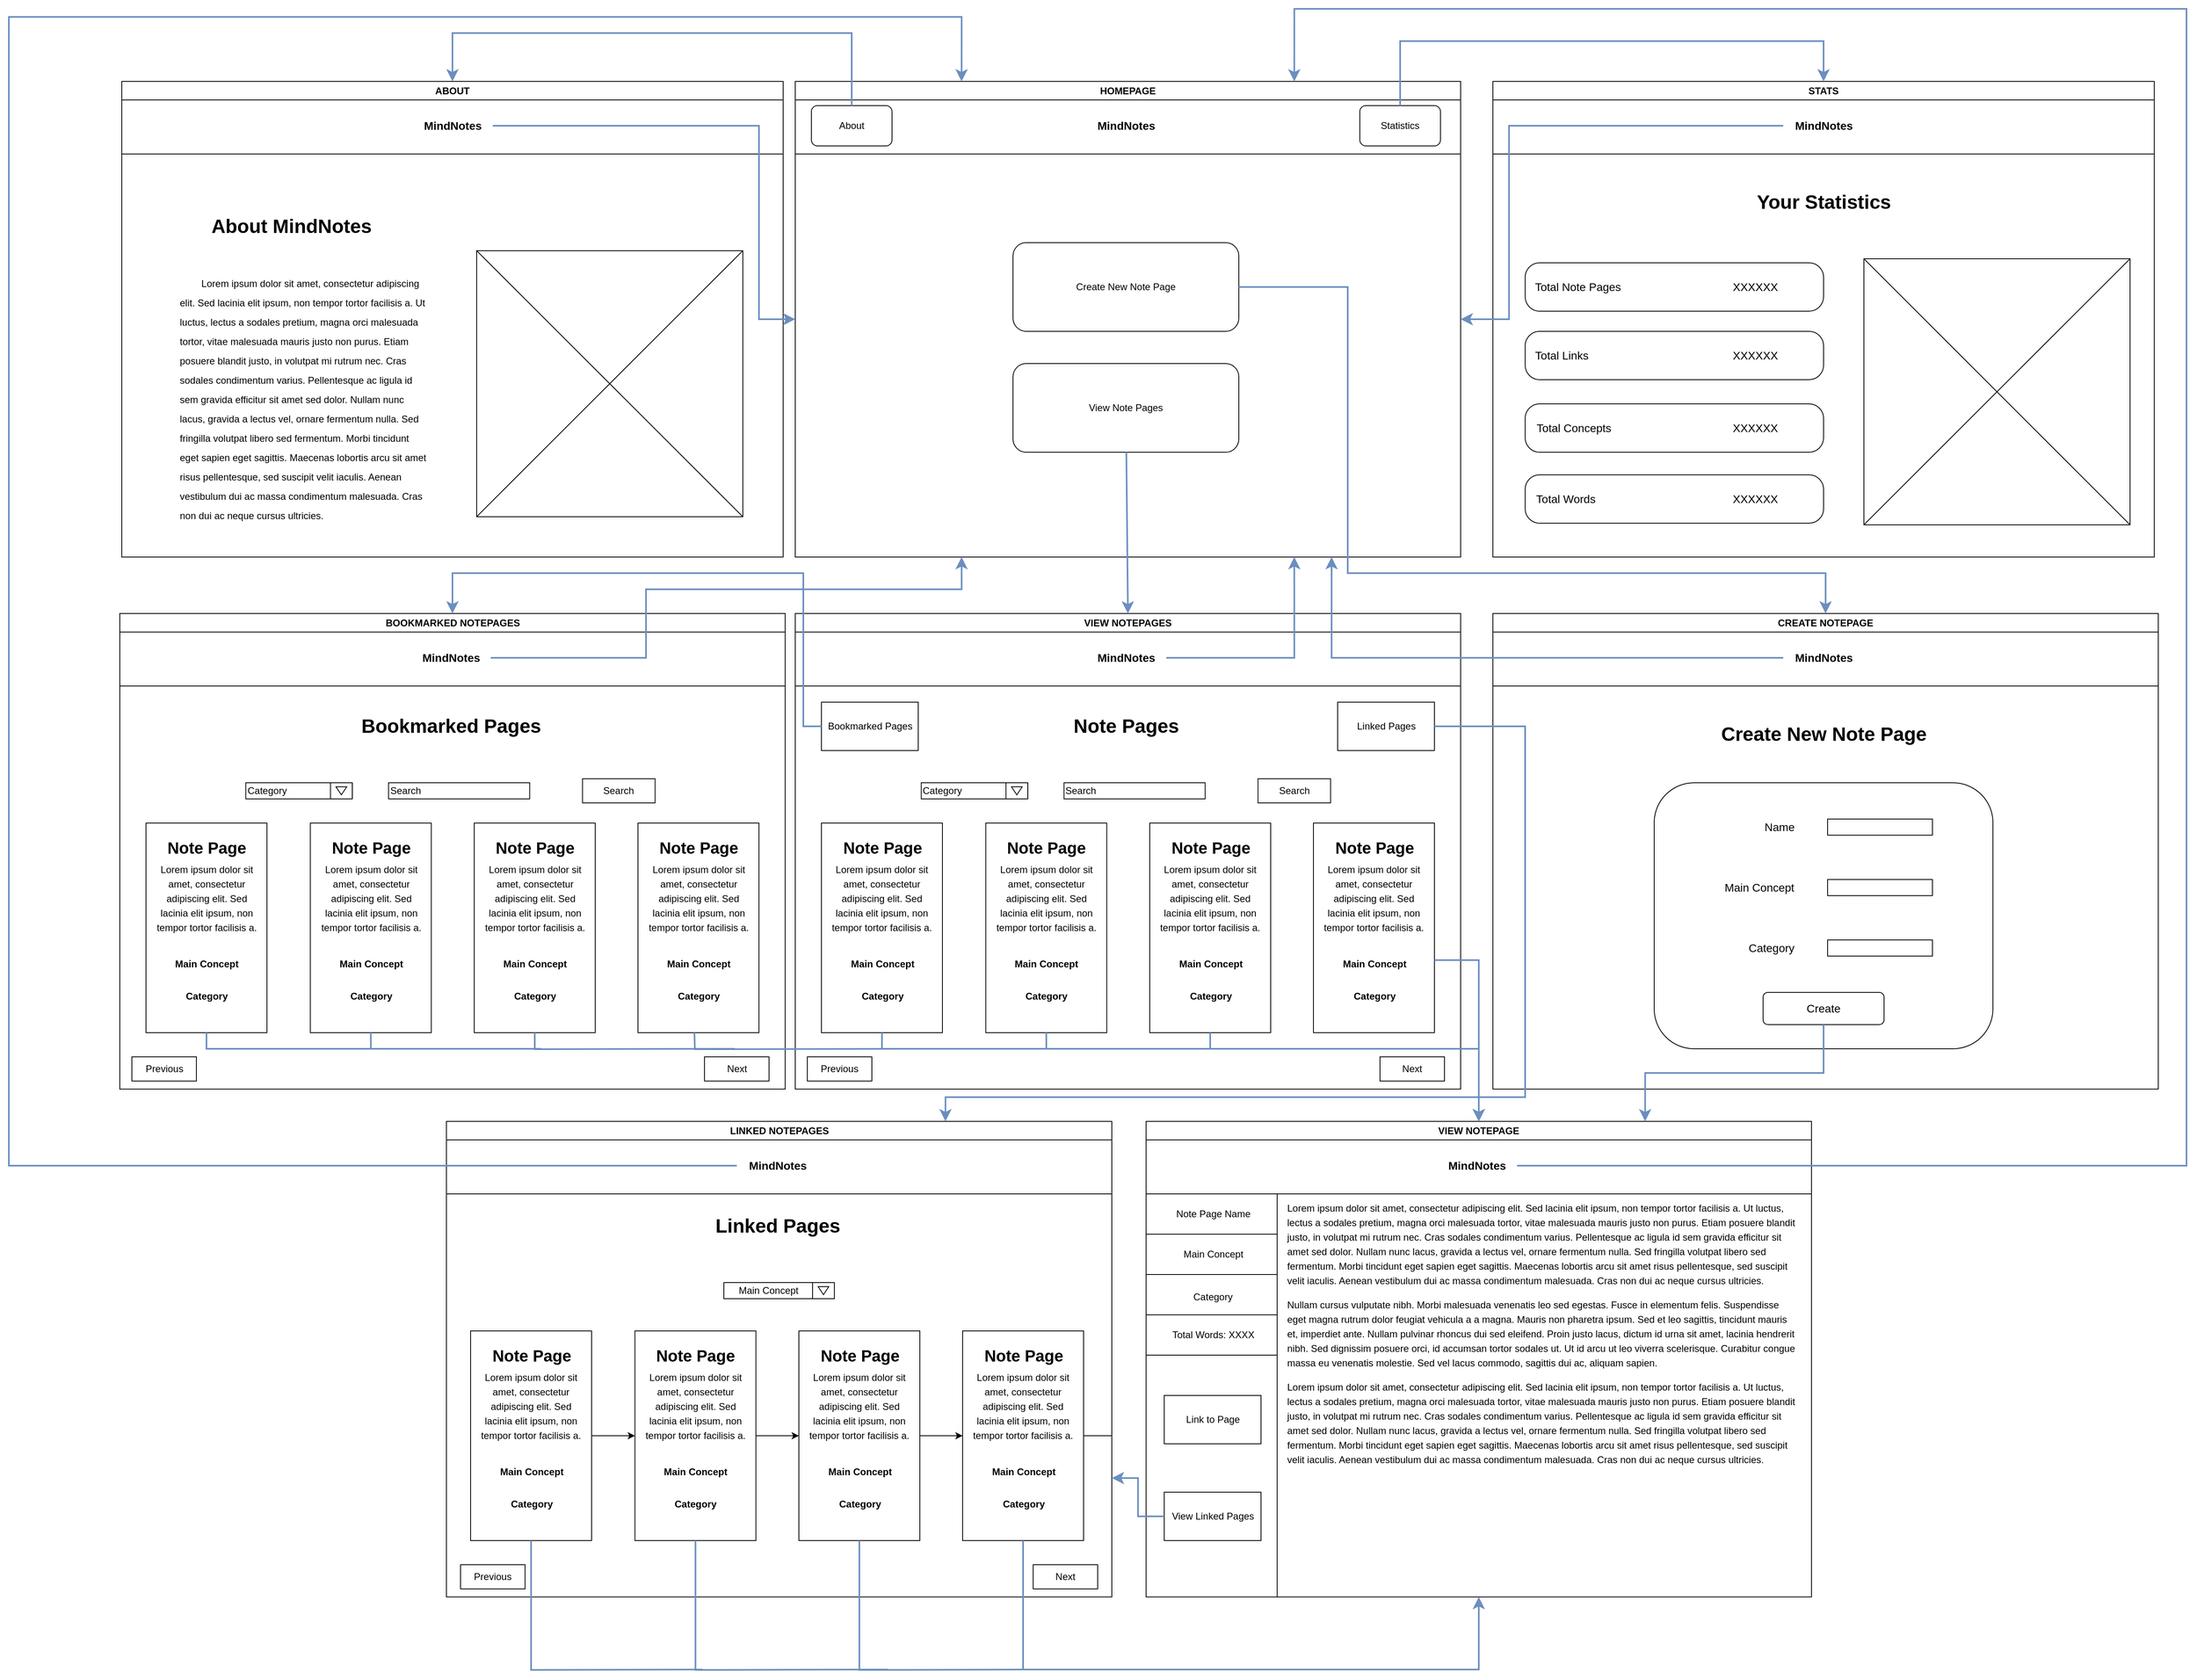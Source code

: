 <mxfile version="24.8.3">
  <diagram name="Page-1" id="KEN85mO7qwgr07QJLTKT">
    <mxGraphModel grid="1" page="1" gridSize="10" guides="1" tooltips="1" connect="1" arrows="1" fold="1" pageScale="1" pageWidth="850" pageHeight="1100" math="0" shadow="0">
      <root>
        <mxCell id="0" />
        <mxCell id="1" parent="0" />
        <mxCell id="sm8IrvPDAnrK8POAPXxG-1" value="HOMEPAGE" style="swimlane;whiteSpace=wrap;html=1;" vertex="1" parent="1">
          <mxGeometry x="5" y="20" width="825" height="590" as="geometry" />
        </mxCell>
        <mxCell id="sm8IrvPDAnrK8POAPXxG-2" value="Create New Note Page" style="rounded=1;whiteSpace=wrap;html=1;" vertex="1" parent="sm8IrvPDAnrK8POAPXxG-1">
          <mxGeometry x="270" y="200" width="280" height="110" as="geometry" />
        </mxCell>
        <mxCell id="sm8IrvPDAnrK8POAPXxG-3" value="View Note Pages" style="rounded=1;whiteSpace=wrap;html=1;" vertex="1" parent="sm8IrvPDAnrK8POAPXxG-1">
          <mxGeometry x="270" y="350" width="280" height="110" as="geometry" />
        </mxCell>
        <mxCell id="sm8IrvPDAnrK8POAPXxG-4" value="" style="endArrow=none;html=1;rounded=0;" edge="1" parent="sm8IrvPDAnrK8POAPXxG-1">
          <mxGeometry width="50" height="50" relative="1" as="geometry">
            <mxPoint y="90" as="sourcePoint" />
            <mxPoint x="825" y="90" as="targetPoint" />
          </mxGeometry>
        </mxCell>
        <mxCell id="sm8IrvPDAnrK8POAPXxG-5" value="About" style="rounded=1;whiteSpace=wrap;html=1;" vertex="1" parent="sm8IrvPDAnrK8POAPXxG-1">
          <mxGeometry x="20" y="30" width="100" height="50" as="geometry" />
        </mxCell>
        <mxCell id="sm8IrvPDAnrK8POAPXxG-6" value="Statistics" style="rounded=1;whiteSpace=wrap;html=1;" vertex="1" parent="sm8IrvPDAnrK8POAPXxG-1">
          <mxGeometry x="700" y="30" width="100" height="50" as="geometry" />
        </mxCell>
        <mxCell id="sm8IrvPDAnrK8POAPXxG-7" value="&lt;b&gt;&lt;font style=&quot;font-size: 14px;&quot;&gt;MindNotes&lt;/font&gt;&lt;/b&gt;" style="text;html=1;align=center;verticalAlign=middle;resizable=0;points=[];autosize=1;strokeColor=none;fillColor=none;" vertex="1" parent="sm8IrvPDAnrK8POAPXxG-1">
          <mxGeometry x="360" y="40" width="100" height="30" as="geometry" />
        </mxCell>
        <mxCell id="sm8IrvPDAnrK8POAPXxG-8" value="ABOUT" style="swimlane;whiteSpace=wrap;html=1;" vertex="1" parent="1">
          <mxGeometry x="-830" y="20" width="820" height="590" as="geometry" />
        </mxCell>
        <mxCell id="sm8IrvPDAnrK8POAPXxG-11" value="" style="endArrow=none;html=1;rounded=0;" edge="1" parent="sm8IrvPDAnrK8POAPXxG-8">
          <mxGeometry width="50" height="50" relative="1" as="geometry">
            <mxPoint y="90" as="sourcePoint" />
            <mxPoint x="820" y="90" as="targetPoint" />
          </mxGeometry>
        </mxCell>
        <mxCell id="sm8IrvPDAnrK8POAPXxG-14" value="&lt;b&gt;&lt;font style=&quot;font-size: 14px;&quot;&gt;MindNotes&lt;/font&gt;&lt;/b&gt;" style="text;html=1;align=center;verticalAlign=middle;resizable=0;points=[];autosize=1;strokeColor=none;fillColor=none;" vertex="1" parent="sm8IrvPDAnrK8POAPXxG-8">
          <mxGeometry x="360" y="40" width="100" height="30" as="geometry" />
        </mxCell>
        <mxCell id="sm8IrvPDAnrK8POAPXxG-15" value="About MindNotes" style="text;strokeColor=none;fillColor=none;html=1;fontSize=24;fontStyle=1;verticalAlign=middle;align=center;" vertex="1" parent="sm8IrvPDAnrK8POAPXxG-8">
          <mxGeometry x="100" y="160" width="220" height="40" as="geometry" />
        </mxCell>
        <mxCell id="sm8IrvPDAnrK8POAPXxG-19" value="&lt;p style=&quot;line-height: 200%;&quot;&gt;&lt;span style=&quot;white-space: pre;&quot;&gt;&#x9;&lt;/span&gt;Lorem ipsum dolor sit amet, consectetur adipiscing elit. Sed lacinia elit ipsum, non tempor tortor facilisis a. Ut luctus, lectus a sodales pretium, magna orci malesuada tortor, vitae malesuada mauris justo non purus. Etiam posuere blandit justo, in volutpat mi rutrum nec. Cras sodales condimentum varius. Pellentesque ac ligula id sem gravida efficitur sit amet sed dolor. Nullam nunc lacus, gravida a lectus vel, ornare fermentum nulla. Sed fringilla volutpat libero sed fermentum. Morbi tincidunt eget sapien eget sagittis. Maecenas lobortis arcu sit amet risus pellentesque, sed suscipit velit iaculis. Aenean vestibulum dui ac massa condimentum malesuada. Cras non dui ac neque cursus ultricies.&lt;/p&gt;&lt;p style=&quot;line-height: 200%;&quot;&gt;&lt;br&gt;&lt;/p&gt;" style="text;whiteSpace=wrap;html=1;" vertex="1" parent="sm8IrvPDAnrK8POAPXxG-8">
          <mxGeometry x="70" y="220" width="310" height="210" as="geometry" />
        </mxCell>
        <mxCell id="sm8IrvPDAnrK8POAPXxG-33" value="" style="group" connectable="0" vertex="1" parent="sm8IrvPDAnrK8POAPXxG-8">
          <mxGeometry x="440" y="210" width="330" height="330" as="geometry" />
        </mxCell>
        <mxCell id="sm8IrvPDAnrK8POAPXxG-20" value="" style="rounded=0;whiteSpace=wrap;html=1;" vertex="1" parent="sm8IrvPDAnrK8POAPXxG-33">
          <mxGeometry width="330" height="330" as="geometry" />
        </mxCell>
        <mxCell id="sm8IrvPDAnrK8POAPXxG-21" value="" style="endArrow=none;html=1;rounded=0;exitX=0;exitY=0;exitDx=0;exitDy=0;entryX=1;entryY=1;entryDx=0;entryDy=0;" edge="1" parent="sm8IrvPDAnrK8POAPXxG-33" source="sm8IrvPDAnrK8POAPXxG-20" target="sm8IrvPDAnrK8POAPXxG-20">
          <mxGeometry width="50" height="50" relative="1" as="geometry">
            <mxPoint x="30" y="70" as="sourcePoint" />
            <mxPoint x="80" y="20" as="targetPoint" />
          </mxGeometry>
        </mxCell>
        <mxCell id="sm8IrvPDAnrK8POAPXxG-22" value="" style="endArrow=none;html=1;rounded=0;exitX=0;exitY=1;exitDx=0;exitDy=0;entryX=1;entryY=0;entryDx=0;entryDy=0;" edge="1" parent="sm8IrvPDAnrK8POAPXxG-33" source="sm8IrvPDAnrK8POAPXxG-20" target="sm8IrvPDAnrK8POAPXxG-20">
          <mxGeometry width="50" height="50" relative="1" as="geometry">
            <mxPoint x="100" y="240" as="sourcePoint" />
            <mxPoint x="150" y="190" as="targetPoint" />
          </mxGeometry>
        </mxCell>
        <mxCell id="sm8IrvPDAnrK8POAPXxG-59" value="" style="group" connectable="0" vertex="1" parent="1">
          <mxGeometry x="870" y="20" width="820" height="590" as="geometry" />
        </mxCell>
        <mxCell id="sm8IrvPDAnrK8POAPXxG-23" value="STATS" style="swimlane;whiteSpace=wrap;html=1;" vertex="1" parent="sm8IrvPDAnrK8POAPXxG-59">
          <mxGeometry width="820" height="590" as="geometry" />
        </mxCell>
        <mxCell id="sm8IrvPDAnrK8POAPXxG-44" value="" style="rounded=1;whiteSpace=wrap;html=1;arcSize=30;" vertex="1" parent="sm8IrvPDAnrK8POAPXxG-23">
          <mxGeometry x="40" y="310" width="370" height="60" as="geometry" />
        </mxCell>
        <mxCell id="sm8IrvPDAnrK8POAPXxG-42" value="" style="rounded=1;whiteSpace=wrap;html=1;arcSize=30;" vertex="1" parent="sm8IrvPDAnrK8POAPXxG-23">
          <mxGeometry x="40" y="225" width="370" height="60" as="geometry" />
        </mxCell>
        <mxCell id="sm8IrvPDAnrK8POAPXxG-26" value="" style="endArrow=none;html=1;rounded=0;" edge="1" parent="sm8IrvPDAnrK8POAPXxG-23">
          <mxGeometry width="50" height="50" relative="1" as="geometry">
            <mxPoint y="90" as="sourcePoint" />
            <mxPoint x="820" y="90" as="targetPoint" />
          </mxGeometry>
        </mxCell>
        <mxCell id="sm8IrvPDAnrK8POAPXxG-29" value="&lt;b&gt;&lt;font style=&quot;font-size: 14px;&quot;&gt;MindNotes&lt;/font&gt;&lt;/b&gt;" style="text;html=1;align=center;verticalAlign=middle;resizable=0;points=[];autosize=1;strokeColor=none;fillColor=none;" vertex="1" parent="sm8IrvPDAnrK8POAPXxG-23">
          <mxGeometry x="360" y="40" width="100" height="30" as="geometry" />
        </mxCell>
        <mxCell id="sm8IrvPDAnrK8POAPXxG-30" value="Your Statistics" style="text;strokeColor=none;fillColor=none;html=1;fontSize=24;fontStyle=1;verticalAlign=middle;align=center;" vertex="1" parent="sm8IrvPDAnrK8POAPXxG-23">
          <mxGeometry x="310" y="130" width="200" height="40" as="geometry" />
        </mxCell>
        <mxCell id="sm8IrvPDAnrK8POAPXxG-38" value="&lt;font style=&quot;font-size: 14px;&quot;&gt;Total Note Pages&lt;/font&gt;" style="text;html=1;align=center;verticalAlign=middle;resizable=0;points=[];autosize=1;strokeColor=none;fillColor=none;" vertex="1" parent="sm8IrvPDAnrK8POAPXxG-23">
          <mxGeometry x="40" y="240" width="130" height="30" as="geometry" />
        </mxCell>
        <mxCell id="sm8IrvPDAnrK8POAPXxG-39" value="&lt;font style=&quot;font-size: 14px;&quot;&gt;Total Links&lt;/font&gt;" style="text;html=1;align=center;verticalAlign=middle;resizable=0;points=[];autosize=1;strokeColor=none;fillColor=none;" vertex="1" parent="sm8IrvPDAnrK8POAPXxG-23">
          <mxGeometry x="40" y="325" width="90" height="30" as="geometry" />
        </mxCell>
        <mxCell id="sm8IrvPDAnrK8POAPXxG-43" value="&lt;font style=&quot;font-size: 14px;&quot;&gt;XXXXXX&lt;/font&gt;" style="text;html=1;align=center;verticalAlign=middle;resizable=0;points=[];autosize=1;strokeColor=none;fillColor=none;" vertex="1" parent="sm8IrvPDAnrK8POAPXxG-23">
          <mxGeometry x="285" y="240" width="80" height="30" as="geometry" />
        </mxCell>
        <mxCell id="sm8IrvPDAnrK8POAPXxG-45" value="&lt;font style=&quot;font-size: 14px;&quot;&gt;XXXXXX&lt;/font&gt;" style="text;html=1;align=center;verticalAlign=middle;resizable=0;points=[];autosize=1;strokeColor=none;fillColor=none;" vertex="1" parent="sm8IrvPDAnrK8POAPXxG-23">
          <mxGeometry x="285" y="325" width="80" height="30" as="geometry" />
        </mxCell>
        <mxCell id="sm8IrvPDAnrK8POAPXxG-46" value="" style="rounded=1;whiteSpace=wrap;html=1;arcSize=30;" vertex="1" parent="sm8IrvPDAnrK8POAPXxG-23">
          <mxGeometry x="40" y="400" width="370" height="60" as="geometry" />
        </mxCell>
        <mxCell id="sm8IrvPDAnrK8POAPXxG-40" value="&lt;font style=&quot;font-size: 14px;&quot;&gt;Total Concepts&lt;/font&gt;" style="text;html=1;align=center;verticalAlign=middle;resizable=0;points=[];autosize=1;strokeColor=none;fillColor=none;" vertex="1" parent="sm8IrvPDAnrK8POAPXxG-23">
          <mxGeometry x="40" y="415" width="120" height="30" as="geometry" />
        </mxCell>
        <mxCell id="sm8IrvPDAnrK8POAPXxG-47" value="&lt;font style=&quot;font-size: 14px;&quot;&gt;XXXXXX&lt;/font&gt;" style="text;html=1;align=center;verticalAlign=middle;resizable=0;points=[];autosize=1;strokeColor=none;fillColor=none;" vertex="1" parent="sm8IrvPDAnrK8POAPXxG-23">
          <mxGeometry x="285" y="415" width="80" height="30" as="geometry" />
        </mxCell>
        <mxCell id="sm8IrvPDAnrK8POAPXxG-48" value="" style="rounded=1;whiteSpace=wrap;html=1;arcSize=30;" vertex="1" parent="sm8IrvPDAnrK8POAPXxG-23">
          <mxGeometry x="40" y="488" width="370" height="60" as="geometry" />
        </mxCell>
        <mxCell id="sm8IrvPDAnrK8POAPXxG-41" value="&lt;font style=&quot;font-size: 14px;&quot;&gt;Total Words&lt;/font&gt;" style="text;html=1;align=center;verticalAlign=middle;resizable=0;points=[];autosize=1;strokeColor=none;fillColor=none;" vertex="1" parent="sm8IrvPDAnrK8POAPXxG-23">
          <mxGeometry x="40" y="503" width="100" height="30" as="geometry" />
        </mxCell>
        <mxCell id="sm8IrvPDAnrK8POAPXxG-49" value="&lt;font style=&quot;font-size: 14px;&quot;&gt;XXXXXX&lt;/font&gt;" style="text;html=1;align=center;verticalAlign=middle;resizable=0;points=[];autosize=1;strokeColor=none;fillColor=none;" vertex="1" parent="sm8IrvPDAnrK8POAPXxG-23">
          <mxGeometry x="285" y="503" width="80" height="30" as="geometry" />
        </mxCell>
        <mxCell id="sm8IrvPDAnrK8POAPXxG-34" value="" style="group" connectable="0" vertex="1" parent="sm8IrvPDAnrK8POAPXxG-59">
          <mxGeometry x="460" y="220" width="330" height="330" as="geometry" />
        </mxCell>
        <mxCell id="sm8IrvPDAnrK8POAPXxG-35" value="" style="rounded=0;whiteSpace=wrap;html=1;" vertex="1" parent="sm8IrvPDAnrK8POAPXxG-34">
          <mxGeometry width="330" height="330" as="geometry" />
        </mxCell>
        <mxCell id="sm8IrvPDAnrK8POAPXxG-36" value="" style="endArrow=none;html=1;rounded=0;exitX=0;exitY=0;exitDx=0;exitDy=0;entryX=1;entryY=1;entryDx=0;entryDy=0;" edge="1" parent="sm8IrvPDAnrK8POAPXxG-34" source="sm8IrvPDAnrK8POAPXxG-35" target="sm8IrvPDAnrK8POAPXxG-35">
          <mxGeometry width="50" height="50" relative="1" as="geometry">
            <mxPoint x="30" y="70" as="sourcePoint" />
            <mxPoint x="80" y="20" as="targetPoint" />
          </mxGeometry>
        </mxCell>
        <mxCell id="sm8IrvPDAnrK8POAPXxG-37" value="" style="endArrow=none;html=1;rounded=0;exitX=0;exitY=1;exitDx=0;exitDy=0;entryX=1;entryY=0;entryDx=0;entryDy=0;" edge="1" parent="sm8IrvPDAnrK8POAPXxG-34" source="sm8IrvPDAnrK8POAPXxG-35" target="sm8IrvPDAnrK8POAPXxG-35">
          <mxGeometry width="50" height="50" relative="1" as="geometry">
            <mxPoint x="100" y="240" as="sourcePoint" />
            <mxPoint x="150" y="190" as="targetPoint" />
          </mxGeometry>
        </mxCell>
        <mxCell id="sm8IrvPDAnrK8POAPXxG-60" value="CREATE NOTEPAGE" style="swimlane;whiteSpace=wrap;html=1;" vertex="1" parent="1">
          <mxGeometry x="870" y="680" width="825" height="590" as="geometry" />
        </mxCell>
        <mxCell id="sm8IrvPDAnrK8POAPXxG-63" value="" style="endArrow=none;html=1;rounded=0;" edge="1" parent="sm8IrvPDAnrK8POAPXxG-60">
          <mxGeometry width="50" height="50" relative="1" as="geometry">
            <mxPoint y="90" as="sourcePoint" />
            <mxPoint x="825" y="90" as="targetPoint" />
          </mxGeometry>
        </mxCell>
        <mxCell id="sm8IrvPDAnrK8POAPXxG-66" value="&lt;span style=&quot;font-size: 14px;&quot;&gt;&lt;b&gt;MindNotes&lt;/b&gt;&lt;/span&gt;" style="text;html=1;align=center;verticalAlign=middle;resizable=0;points=[];autosize=1;strokeColor=none;fillColor=none;" vertex="1" parent="sm8IrvPDAnrK8POAPXxG-60">
          <mxGeometry x="360" y="40" width="100" height="30" as="geometry" />
        </mxCell>
        <mxCell id="sm8IrvPDAnrK8POAPXxG-67" value="Create New Note Page" style="text;strokeColor=none;fillColor=none;html=1;fontSize=24;fontStyle=1;verticalAlign=middle;align=center;" vertex="1" parent="sm8IrvPDAnrK8POAPXxG-60">
          <mxGeometry x="280" y="130" width="260" height="40" as="geometry" />
        </mxCell>
        <mxCell id="sm8IrvPDAnrK8POAPXxG-68" value="" style="rounded=1;whiteSpace=wrap;html=1;" vertex="1" parent="sm8IrvPDAnrK8POAPXxG-60">
          <mxGeometry x="200" y="210" width="420" height="330" as="geometry" />
        </mxCell>
        <mxCell id="sm8IrvPDAnrK8POAPXxG-81" value="" style="group" connectable="0" vertex="1" parent="sm8IrvPDAnrK8POAPXxG-60">
          <mxGeometry x="275" y="250" width="270" height="180" as="geometry" />
        </mxCell>
        <mxCell id="sm8IrvPDAnrK8POAPXxG-77" value="" style="group;flipV=0;" connectable="0" vertex="1" parent="sm8IrvPDAnrK8POAPXxG-81">
          <mxGeometry x="50" width="220" height="30" as="geometry" />
        </mxCell>
        <mxCell id="sm8IrvPDAnrK8POAPXxG-69" value="&lt;font style=&quot;font-size: 14px;&quot;&gt;Name&lt;/font&gt;" style="text;html=1;align=center;verticalAlign=middle;resizable=0;points=[];autosize=1;strokeColor=none;fillColor=none;" vertex="1" parent="sm8IrvPDAnrK8POAPXxG-77">
          <mxGeometry width="60" height="30" as="geometry" />
        </mxCell>
        <mxCell id="sm8IrvPDAnrK8POAPXxG-70" value="" style="rounded=0;whiteSpace=wrap;html=1;" vertex="1" parent="sm8IrvPDAnrK8POAPXxG-77">
          <mxGeometry x="90" y="5" width="130" height="20" as="geometry" />
        </mxCell>
        <mxCell id="sm8IrvPDAnrK8POAPXxG-78" value="" style="group;flipV=0;" connectable="0" vertex="1" parent="sm8IrvPDAnrK8POAPXxG-81">
          <mxGeometry y="75" width="270" height="30" as="geometry" />
        </mxCell>
        <mxCell id="sm8IrvPDAnrK8POAPXxG-72" value="&lt;font style=&quot;font-size: 14px;&quot;&gt;Main Concept&lt;/font&gt;" style="text;html=1;align=center;verticalAlign=middle;resizable=0;points=[];autosize=1;strokeColor=none;fillColor=none;" vertex="1" parent="sm8IrvPDAnrK8POAPXxG-78">
          <mxGeometry width="110" height="30" as="geometry" />
        </mxCell>
        <mxCell id="sm8IrvPDAnrK8POAPXxG-73" value="" style="rounded=0;whiteSpace=wrap;html=1;" vertex="1" parent="sm8IrvPDAnrK8POAPXxG-78">
          <mxGeometry x="140" y="5" width="130" height="20" as="geometry" />
        </mxCell>
        <mxCell id="sm8IrvPDAnrK8POAPXxG-79" value="" style="group;flipV=0;" connectable="0" vertex="1" parent="sm8IrvPDAnrK8POAPXxG-81">
          <mxGeometry x="30" y="150" width="240" height="30" as="geometry" />
        </mxCell>
        <mxCell id="sm8IrvPDAnrK8POAPXxG-75" value="&lt;span style=&quot;font-size: 14px;&quot;&gt;Category&lt;/span&gt;" style="text;html=1;align=center;verticalAlign=middle;resizable=0;points=[];autosize=1;strokeColor=none;fillColor=none;" vertex="1" parent="sm8IrvPDAnrK8POAPXxG-79">
          <mxGeometry width="80" height="30" as="geometry" />
        </mxCell>
        <mxCell id="sm8IrvPDAnrK8POAPXxG-76" value="" style="rounded=0;whiteSpace=wrap;html=1;" vertex="1" parent="sm8IrvPDAnrK8POAPXxG-79">
          <mxGeometry x="110" y="5" width="130" height="20" as="geometry" />
        </mxCell>
        <mxCell id="sm8IrvPDAnrK8POAPXxG-82" value="&lt;font style=&quot;font-size: 14px;&quot;&gt;Create&lt;/font&gt;" style="rounded=1;whiteSpace=wrap;html=1;" vertex="1" parent="sm8IrvPDAnrK8POAPXxG-60">
          <mxGeometry x="335" y="470" width="150" height="40" as="geometry" />
        </mxCell>
        <mxCell id="sm8IrvPDAnrK8POAPXxG-83" value="VIEW NOTEPAGES" style="swimlane;whiteSpace=wrap;html=1;" vertex="1" parent="1">
          <mxGeometry x="5" y="680" width="825" height="590" as="geometry" />
        </mxCell>
        <mxCell id="sm8IrvPDAnrK8POAPXxG-84" value="" style="endArrow=none;html=1;rounded=0;" edge="1" parent="sm8IrvPDAnrK8POAPXxG-83">
          <mxGeometry width="50" height="50" relative="1" as="geometry">
            <mxPoint y="90" as="sourcePoint" />
            <mxPoint x="825" y="90" as="targetPoint" />
          </mxGeometry>
        </mxCell>
        <mxCell id="sm8IrvPDAnrK8POAPXxG-85" value="&lt;span style=&quot;font-size: 14px;&quot;&gt;&lt;b&gt;MindNotes&lt;/b&gt;&lt;/span&gt;" style="text;html=1;align=center;verticalAlign=middle;resizable=0;points=[];autosize=1;strokeColor=none;fillColor=none;" vertex="1" parent="sm8IrvPDAnrK8POAPXxG-83">
          <mxGeometry x="360" y="40" width="100" height="30" as="geometry" />
        </mxCell>
        <mxCell id="sm8IrvPDAnrK8POAPXxG-99" value="Note Pages" style="text;strokeColor=none;fillColor=none;html=1;fontSize=24;fontStyle=1;verticalAlign=middle;align=center;" vertex="1" parent="sm8IrvPDAnrK8POAPXxG-83">
          <mxGeometry x="335" y="120" width="150" height="40" as="geometry" />
        </mxCell>
        <mxCell id="sm8IrvPDAnrK8POAPXxG-100" value="" style="rounded=0;whiteSpace=wrap;html=1;" vertex="1" parent="sm8IrvPDAnrK8POAPXxG-83">
          <mxGeometry x="32.5" y="260" width="150" height="260" as="geometry" />
        </mxCell>
        <mxCell id="sm8IrvPDAnrK8POAPXxG-104" value="" style="rounded=0;whiteSpace=wrap;html=1;" vertex="1" parent="sm8IrvPDAnrK8POAPXxG-83">
          <mxGeometry x="236.25" y="260" width="150" height="260" as="geometry" />
        </mxCell>
        <mxCell id="sm8IrvPDAnrK8POAPXxG-105" value="" style="rounded=0;whiteSpace=wrap;html=1;" vertex="1" parent="sm8IrvPDAnrK8POAPXxG-83">
          <mxGeometry x="439.5" y="260" width="150" height="260" as="geometry" />
        </mxCell>
        <mxCell id="sm8IrvPDAnrK8POAPXxG-106" value="" style="rounded=0;whiteSpace=wrap;html=1;" vertex="1" parent="sm8IrvPDAnrK8POAPXxG-83">
          <mxGeometry x="642.5" y="260" width="150" height="260" as="geometry" />
        </mxCell>
        <mxCell id="sm8IrvPDAnrK8POAPXxG-124" value="" style="group" connectable="0" vertex="1" parent="sm8IrvPDAnrK8POAPXxG-83">
          <mxGeometry x="156.25" y="205" width="507.5" height="30" as="geometry" />
        </mxCell>
        <mxCell id="sm8IrvPDAnrK8POAPXxG-112" value="Search" style="rounded=0;whiteSpace=wrap;html=1;align=left;" vertex="1" parent="sm8IrvPDAnrK8POAPXxG-124">
          <mxGeometry x="177" y="5" width="175" height="20" as="geometry" />
        </mxCell>
        <mxCell id="sm8IrvPDAnrK8POAPXxG-113" value="Search" style="rounded=0;whiteSpace=wrap;html=1;" vertex="1" parent="sm8IrvPDAnrK8POAPXxG-124">
          <mxGeometry x="417.5" width="90" height="30" as="geometry" />
        </mxCell>
        <mxCell id="sm8IrvPDAnrK8POAPXxG-123" value="" style="group" connectable="0" vertex="1" parent="sm8IrvPDAnrK8POAPXxG-124">
          <mxGeometry y="5" width="132" height="20" as="geometry" />
        </mxCell>
        <mxCell id="sm8IrvPDAnrK8POAPXxG-114" value="Category" style="rounded=0;whiteSpace=wrap;html=1;align=left;" vertex="1" parent="sm8IrvPDAnrK8POAPXxG-123">
          <mxGeometry width="132" height="20" as="geometry" />
        </mxCell>
        <mxCell id="sm8IrvPDAnrK8POAPXxG-116" value="" style="rounded=0;whiteSpace=wrap;html=1;" vertex="1" parent="sm8IrvPDAnrK8POAPXxG-123">
          <mxGeometry x="105" width="27" height="20" as="geometry" />
        </mxCell>
        <mxCell id="sm8IrvPDAnrK8POAPXxG-118" value="" style="triangle;whiteSpace=wrap;html=1;rotation=90;" vertex="1" parent="sm8IrvPDAnrK8POAPXxG-123">
          <mxGeometry x="113.5" y="3.34" width="10" height="13.33" as="geometry" />
        </mxCell>
        <mxCell id="sm8IrvPDAnrK8POAPXxG-125" value="Next" style="rounded=0;whiteSpace=wrap;html=1;" vertex="1" parent="sm8IrvPDAnrK8POAPXxG-83">
          <mxGeometry x="725" y="550" width="80" height="30" as="geometry" />
        </mxCell>
        <mxCell id="sm8IrvPDAnrK8POAPXxG-126" value="Previous" style="rounded=0;whiteSpace=wrap;html=1;" vertex="1" parent="sm8IrvPDAnrK8POAPXxG-83">
          <mxGeometry x="15" y="550" width="80" height="30" as="geometry" />
        </mxCell>
        <mxCell id="sm8IrvPDAnrK8POAPXxG-130" value="" style="group" connectable="0" vertex="1" parent="sm8IrvPDAnrK8POAPXxG-83">
          <mxGeometry x="41.25" y="270" width="132.5" height="220" as="geometry" />
        </mxCell>
        <mxCell id="sm8IrvPDAnrK8POAPXxG-108" value="&lt;font style=&quot;font-size: 20px;&quot;&gt;Note Page&lt;/font&gt;" style="text;strokeColor=none;fillColor=none;html=1;fontSize=24;fontStyle=1;verticalAlign=middle;align=center;" vertex="1" parent="sm8IrvPDAnrK8POAPXxG-130">
          <mxGeometry x="16.25" width="100" height="40" as="geometry" />
        </mxCell>
        <mxCell id="sm8IrvPDAnrK8POAPXxG-127" value="&lt;p style=&quot;line-height: 150%;&quot;&gt;Lorem ipsum dolor sit amet, consectetur adipiscing elit. Sed lacinia elit ipsum, non tempor tortor facilisis a.&lt;/p&gt;" style="text;whiteSpace=wrap;html=1;align=center;" vertex="1" parent="sm8IrvPDAnrK8POAPXxG-130">
          <mxGeometry y="20" width="132.5" height="130" as="geometry" />
        </mxCell>
        <mxCell id="sm8IrvPDAnrK8POAPXxG-128" value="&lt;b&gt;Main Concept&lt;/b&gt;" style="text;html=1;align=center;verticalAlign=middle;resizable=0;points=[];autosize=1;strokeColor=none;fillColor=none;" vertex="1" parent="sm8IrvPDAnrK8POAPXxG-130">
          <mxGeometry x="16.25" y="150" width="100" height="30" as="geometry" />
        </mxCell>
        <mxCell id="sm8IrvPDAnrK8POAPXxG-129" value="&lt;b&gt;Category&lt;/b&gt;" style="text;html=1;align=center;verticalAlign=middle;resizable=0;points=[];autosize=1;strokeColor=none;fillColor=none;" vertex="1" parent="sm8IrvPDAnrK8POAPXxG-130">
          <mxGeometry x="26.25" y="190" width="80" height="30" as="geometry" />
        </mxCell>
        <mxCell id="sm8IrvPDAnrK8POAPXxG-131" value="" style="group" connectable="0" vertex="1" parent="sm8IrvPDAnrK8POAPXxG-83">
          <mxGeometry x="245" y="270" width="132.5" height="220" as="geometry" />
        </mxCell>
        <mxCell id="sm8IrvPDAnrK8POAPXxG-132" value="&lt;font style=&quot;font-size: 20px;&quot;&gt;Note Page&lt;/font&gt;" style="text;strokeColor=none;fillColor=none;html=1;fontSize=24;fontStyle=1;verticalAlign=middle;align=center;" vertex="1" parent="sm8IrvPDAnrK8POAPXxG-131">
          <mxGeometry x="16.25" width="100" height="40" as="geometry" />
        </mxCell>
        <mxCell id="sm8IrvPDAnrK8POAPXxG-133" value="&lt;p style=&quot;line-height: 150%;&quot;&gt;Lorem ipsum dolor sit amet, consectetur adipiscing elit. Sed lacinia elit ipsum, non tempor tortor facilisis a.&lt;/p&gt;" style="text;whiteSpace=wrap;html=1;align=center;" vertex="1" parent="sm8IrvPDAnrK8POAPXxG-131">
          <mxGeometry y="20" width="132.5" height="130" as="geometry" />
        </mxCell>
        <mxCell id="sm8IrvPDAnrK8POAPXxG-134" value="&lt;b&gt;Main Concept&lt;/b&gt;" style="text;html=1;align=center;verticalAlign=middle;resizable=0;points=[];autosize=1;strokeColor=none;fillColor=none;" vertex="1" parent="sm8IrvPDAnrK8POAPXxG-131">
          <mxGeometry x="16.25" y="150" width="100" height="30" as="geometry" />
        </mxCell>
        <mxCell id="sm8IrvPDAnrK8POAPXxG-135" value="&lt;b&gt;Category&lt;/b&gt;" style="text;html=1;align=center;verticalAlign=middle;resizable=0;points=[];autosize=1;strokeColor=none;fillColor=none;" vertex="1" parent="sm8IrvPDAnrK8POAPXxG-131">
          <mxGeometry x="26.25" y="190" width="80" height="30" as="geometry" />
        </mxCell>
        <mxCell id="sm8IrvPDAnrK8POAPXxG-136" value="" style="group" connectable="0" vertex="1" parent="sm8IrvPDAnrK8POAPXxG-83">
          <mxGeometry x="448.25" y="270" width="132.5" height="220" as="geometry" />
        </mxCell>
        <mxCell id="sm8IrvPDAnrK8POAPXxG-137" value="&lt;font style=&quot;font-size: 20px;&quot;&gt;Note Page&lt;/font&gt;" style="text;strokeColor=none;fillColor=none;html=1;fontSize=24;fontStyle=1;verticalAlign=middle;align=center;" vertex="1" parent="sm8IrvPDAnrK8POAPXxG-136">
          <mxGeometry x="16.25" width="100" height="40" as="geometry" />
        </mxCell>
        <mxCell id="sm8IrvPDAnrK8POAPXxG-138" value="&lt;p style=&quot;line-height: 150%;&quot;&gt;Lorem ipsum dolor sit amet, consectetur adipiscing elit. Sed lacinia elit ipsum, non tempor tortor facilisis a.&lt;/p&gt;" style="text;whiteSpace=wrap;html=1;align=center;" vertex="1" parent="sm8IrvPDAnrK8POAPXxG-136">
          <mxGeometry y="20" width="132.5" height="130" as="geometry" />
        </mxCell>
        <mxCell id="sm8IrvPDAnrK8POAPXxG-139" value="&lt;b&gt;Main Concept&lt;/b&gt;" style="text;html=1;align=center;verticalAlign=middle;resizable=0;points=[];autosize=1;strokeColor=none;fillColor=none;" vertex="1" parent="sm8IrvPDAnrK8POAPXxG-136">
          <mxGeometry x="16.25" y="150" width="100" height="30" as="geometry" />
        </mxCell>
        <mxCell id="sm8IrvPDAnrK8POAPXxG-140" value="&lt;b&gt;Category&lt;/b&gt;" style="text;html=1;align=center;verticalAlign=middle;resizable=0;points=[];autosize=1;strokeColor=none;fillColor=none;" vertex="1" parent="sm8IrvPDAnrK8POAPXxG-136">
          <mxGeometry x="26.25" y="190" width="80" height="30" as="geometry" />
        </mxCell>
        <mxCell id="sm8IrvPDAnrK8POAPXxG-141" value="" style="group" connectable="0" vertex="1" parent="sm8IrvPDAnrK8POAPXxG-83">
          <mxGeometry x="651.25" y="270" width="132.5" height="220" as="geometry" />
        </mxCell>
        <mxCell id="sm8IrvPDAnrK8POAPXxG-142" value="&lt;font style=&quot;font-size: 20px;&quot;&gt;Note Page&lt;/font&gt;" style="text;strokeColor=none;fillColor=none;html=1;fontSize=24;fontStyle=1;verticalAlign=middle;align=center;" vertex="1" parent="sm8IrvPDAnrK8POAPXxG-141">
          <mxGeometry x="16.25" width="100" height="40" as="geometry" />
        </mxCell>
        <mxCell id="sm8IrvPDAnrK8POAPXxG-143" value="&lt;p style=&quot;line-height: 150%;&quot;&gt;Lorem ipsum dolor sit amet, consectetur adipiscing elit. Sed lacinia elit ipsum, non tempor tortor facilisis a.&lt;/p&gt;" style="text;whiteSpace=wrap;html=1;align=center;" vertex="1" parent="sm8IrvPDAnrK8POAPXxG-141">
          <mxGeometry y="20" width="132.5" height="130" as="geometry" />
        </mxCell>
        <mxCell id="sm8IrvPDAnrK8POAPXxG-144" value="&lt;b&gt;Main Concept&lt;/b&gt;" style="text;html=1;align=center;verticalAlign=middle;resizable=0;points=[];autosize=1;strokeColor=none;fillColor=none;" vertex="1" parent="sm8IrvPDAnrK8POAPXxG-141">
          <mxGeometry x="16.25" y="150" width="100" height="30" as="geometry" />
        </mxCell>
        <mxCell id="sm8IrvPDAnrK8POAPXxG-145" value="&lt;b&gt;Category&lt;/b&gt;" style="text;html=1;align=center;verticalAlign=middle;resizable=0;points=[];autosize=1;strokeColor=none;fillColor=none;" vertex="1" parent="sm8IrvPDAnrK8POAPXxG-141">
          <mxGeometry x="26.25" y="190" width="80" height="30" as="geometry" />
        </mxCell>
        <mxCell id="sm8IrvPDAnrK8POAPXxG-146" value="Bookmarked Pages" style="rounded=0;whiteSpace=wrap;html=1;" vertex="1" parent="sm8IrvPDAnrK8POAPXxG-83">
          <mxGeometry x="32.5" y="110" width="120" height="60" as="geometry" />
        </mxCell>
        <mxCell id="sm8IrvPDAnrK8POAPXxG-147" value="Linked Pages" style="rounded=0;whiteSpace=wrap;html=1;" vertex="1" parent="sm8IrvPDAnrK8POAPXxG-83">
          <mxGeometry x="672.5" y="110" width="120" height="60" as="geometry" />
        </mxCell>
        <mxCell id="sm8IrvPDAnrK8POAPXxG-148" value="BOOKMARKED NOTEPAGES" style="swimlane;whiteSpace=wrap;html=1;" vertex="1" parent="1">
          <mxGeometry x="-832.5" y="680" width="825" height="590" as="geometry" />
        </mxCell>
        <mxCell id="sm8IrvPDAnrK8POAPXxG-149" value="" style="endArrow=none;html=1;rounded=0;" edge="1" parent="sm8IrvPDAnrK8POAPXxG-148">
          <mxGeometry width="50" height="50" relative="1" as="geometry">
            <mxPoint y="90" as="sourcePoint" />
            <mxPoint x="825" y="90" as="targetPoint" />
          </mxGeometry>
        </mxCell>
        <mxCell id="sm8IrvPDAnrK8POAPXxG-150" value="&lt;span style=&quot;font-size: 14px;&quot;&gt;&lt;b&gt;MindNotes&lt;/b&gt;&lt;/span&gt;" style="text;html=1;align=center;verticalAlign=middle;resizable=0;points=[];autosize=1;strokeColor=none;fillColor=none;" vertex="1" parent="sm8IrvPDAnrK8POAPXxG-148">
          <mxGeometry x="360" y="40" width="100" height="30" as="geometry" />
        </mxCell>
        <mxCell id="sm8IrvPDAnrK8POAPXxG-151" value="Bookmarked Pages" style="text;strokeColor=none;fillColor=none;html=1;fontSize=24;fontStyle=1;verticalAlign=middle;align=center;" vertex="1" parent="sm8IrvPDAnrK8POAPXxG-148">
          <mxGeometry x="292.5" y="120" width="235" height="40" as="geometry" />
        </mxCell>
        <mxCell id="sm8IrvPDAnrK8POAPXxG-152" value="" style="rounded=0;whiteSpace=wrap;html=1;" vertex="1" parent="sm8IrvPDAnrK8POAPXxG-148">
          <mxGeometry x="32.5" y="260" width="150" height="260" as="geometry" />
        </mxCell>
        <mxCell id="sm8IrvPDAnrK8POAPXxG-153" value="" style="rounded=0;whiteSpace=wrap;html=1;" vertex="1" parent="sm8IrvPDAnrK8POAPXxG-148">
          <mxGeometry x="236.25" y="260" width="150" height="260" as="geometry" />
        </mxCell>
        <mxCell id="sm8IrvPDAnrK8POAPXxG-154" value="" style="rounded=0;whiteSpace=wrap;html=1;" vertex="1" parent="sm8IrvPDAnrK8POAPXxG-148">
          <mxGeometry x="439.5" y="260" width="150" height="260" as="geometry" />
        </mxCell>
        <mxCell id="sm8IrvPDAnrK8POAPXxG-155" value="" style="rounded=0;whiteSpace=wrap;html=1;" vertex="1" parent="sm8IrvPDAnrK8POAPXxG-148">
          <mxGeometry x="642.5" y="260" width="150" height="260" as="geometry" />
        </mxCell>
        <mxCell id="sm8IrvPDAnrK8POAPXxG-156" value="" style="group" connectable="0" vertex="1" parent="sm8IrvPDAnrK8POAPXxG-148">
          <mxGeometry x="156.25" y="205" width="507.5" height="30" as="geometry" />
        </mxCell>
        <mxCell id="sm8IrvPDAnrK8POAPXxG-157" value="Search" style="rounded=0;whiteSpace=wrap;html=1;align=left;" vertex="1" parent="sm8IrvPDAnrK8POAPXxG-156">
          <mxGeometry x="177" y="5" width="175" height="20" as="geometry" />
        </mxCell>
        <mxCell id="sm8IrvPDAnrK8POAPXxG-158" value="Search" style="rounded=0;whiteSpace=wrap;html=1;" vertex="1" parent="sm8IrvPDAnrK8POAPXxG-156">
          <mxGeometry x="417.5" width="90" height="30" as="geometry" />
        </mxCell>
        <mxCell id="sm8IrvPDAnrK8POAPXxG-159" value="" style="group" connectable="0" vertex="1" parent="sm8IrvPDAnrK8POAPXxG-156">
          <mxGeometry y="5" width="132" height="20" as="geometry" />
        </mxCell>
        <mxCell id="sm8IrvPDAnrK8POAPXxG-160" value="Category" style="rounded=0;whiteSpace=wrap;html=1;align=left;" vertex="1" parent="sm8IrvPDAnrK8POAPXxG-159">
          <mxGeometry width="132" height="20" as="geometry" />
        </mxCell>
        <mxCell id="sm8IrvPDAnrK8POAPXxG-161" value="" style="rounded=0;whiteSpace=wrap;html=1;" vertex="1" parent="sm8IrvPDAnrK8POAPXxG-159">
          <mxGeometry x="105" width="27" height="20" as="geometry" />
        </mxCell>
        <mxCell id="sm8IrvPDAnrK8POAPXxG-162" value="" style="triangle;whiteSpace=wrap;html=1;rotation=90;" vertex="1" parent="sm8IrvPDAnrK8POAPXxG-159">
          <mxGeometry x="113.5" y="3.34" width="10" height="13.33" as="geometry" />
        </mxCell>
        <mxCell id="sm8IrvPDAnrK8POAPXxG-163" value="Next" style="rounded=0;whiteSpace=wrap;html=1;" vertex="1" parent="sm8IrvPDAnrK8POAPXxG-148">
          <mxGeometry x="725" y="550" width="80" height="30" as="geometry" />
        </mxCell>
        <mxCell id="sm8IrvPDAnrK8POAPXxG-164" value="Previous" style="rounded=0;whiteSpace=wrap;html=1;" vertex="1" parent="sm8IrvPDAnrK8POAPXxG-148">
          <mxGeometry x="15" y="550" width="80" height="30" as="geometry" />
        </mxCell>
        <mxCell id="sm8IrvPDAnrK8POAPXxG-165" value="" style="group" connectable="0" vertex="1" parent="sm8IrvPDAnrK8POAPXxG-148">
          <mxGeometry x="41.25" y="270" width="132.5" height="220" as="geometry" />
        </mxCell>
        <mxCell id="sm8IrvPDAnrK8POAPXxG-166" value="&lt;font style=&quot;font-size: 20px;&quot;&gt;Note Page&lt;/font&gt;" style="text;strokeColor=none;fillColor=none;html=1;fontSize=24;fontStyle=1;verticalAlign=middle;align=center;" vertex="1" parent="sm8IrvPDAnrK8POAPXxG-165">
          <mxGeometry x="16.25" width="100" height="40" as="geometry" />
        </mxCell>
        <mxCell id="sm8IrvPDAnrK8POAPXxG-167" value="&lt;p style=&quot;line-height: 150%;&quot;&gt;Lorem ipsum dolor sit amet, consectetur adipiscing elit. Sed lacinia elit ipsum, non tempor tortor facilisis a.&lt;/p&gt;" style="text;whiteSpace=wrap;html=1;align=center;" vertex="1" parent="sm8IrvPDAnrK8POAPXxG-165">
          <mxGeometry y="20" width="132.5" height="130" as="geometry" />
        </mxCell>
        <mxCell id="sm8IrvPDAnrK8POAPXxG-168" value="&lt;b&gt;Main Concept&lt;/b&gt;" style="text;html=1;align=center;verticalAlign=middle;resizable=0;points=[];autosize=1;strokeColor=none;fillColor=none;" vertex="1" parent="sm8IrvPDAnrK8POAPXxG-165">
          <mxGeometry x="16.25" y="150" width="100" height="30" as="geometry" />
        </mxCell>
        <mxCell id="sm8IrvPDAnrK8POAPXxG-169" value="&lt;b&gt;Category&lt;/b&gt;" style="text;html=1;align=center;verticalAlign=middle;resizable=0;points=[];autosize=1;strokeColor=none;fillColor=none;" vertex="1" parent="sm8IrvPDAnrK8POAPXxG-165">
          <mxGeometry x="26.25" y="190" width="80" height="30" as="geometry" />
        </mxCell>
        <mxCell id="sm8IrvPDAnrK8POAPXxG-170" value="" style="group" connectable="0" vertex="1" parent="sm8IrvPDAnrK8POAPXxG-148">
          <mxGeometry x="245" y="270" width="132.5" height="220" as="geometry" />
        </mxCell>
        <mxCell id="sm8IrvPDAnrK8POAPXxG-171" value="&lt;font style=&quot;font-size: 20px;&quot;&gt;Note Page&lt;/font&gt;" style="text;strokeColor=none;fillColor=none;html=1;fontSize=24;fontStyle=1;verticalAlign=middle;align=center;" vertex="1" parent="sm8IrvPDAnrK8POAPXxG-170">
          <mxGeometry x="16.25" width="100" height="40" as="geometry" />
        </mxCell>
        <mxCell id="sm8IrvPDAnrK8POAPXxG-172" value="&lt;p style=&quot;line-height: 150%;&quot;&gt;Lorem ipsum dolor sit amet, consectetur adipiscing elit. Sed lacinia elit ipsum, non tempor tortor facilisis a.&lt;/p&gt;" style="text;whiteSpace=wrap;html=1;align=center;" vertex="1" parent="sm8IrvPDAnrK8POAPXxG-170">
          <mxGeometry y="20" width="132.5" height="130" as="geometry" />
        </mxCell>
        <mxCell id="sm8IrvPDAnrK8POAPXxG-173" value="&lt;b&gt;Main Concept&lt;/b&gt;" style="text;html=1;align=center;verticalAlign=middle;resizable=0;points=[];autosize=1;strokeColor=none;fillColor=none;" vertex="1" parent="sm8IrvPDAnrK8POAPXxG-170">
          <mxGeometry x="16.25" y="150" width="100" height="30" as="geometry" />
        </mxCell>
        <mxCell id="sm8IrvPDAnrK8POAPXxG-174" value="&lt;b&gt;Category&lt;/b&gt;" style="text;html=1;align=center;verticalAlign=middle;resizable=0;points=[];autosize=1;strokeColor=none;fillColor=none;" vertex="1" parent="sm8IrvPDAnrK8POAPXxG-170">
          <mxGeometry x="26.25" y="190" width="80" height="30" as="geometry" />
        </mxCell>
        <mxCell id="sm8IrvPDAnrK8POAPXxG-175" value="" style="group" connectable="0" vertex="1" parent="sm8IrvPDAnrK8POAPXxG-148">
          <mxGeometry x="448.25" y="270" width="132.5" height="220" as="geometry" />
        </mxCell>
        <mxCell id="sm8IrvPDAnrK8POAPXxG-176" value="&lt;font style=&quot;font-size: 20px;&quot;&gt;Note Page&lt;/font&gt;" style="text;strokeColor=none;fillColor=none;html=1;fontSize=24;fontStyle=1;verticalAlign=middle;align=center;" vertex="1" parent="sm8IrvPDAnrK8POAPXxG-175">
          <mxGeometry x="16.25" width="100" height="40" as="geometry" />
        </mxCell>
        <mxCell id="sm8IrvPDAnrK8POAPXxG-177" value="&lt;p style=&quot;line-height: 150%;&quot;&gt;Lorem ipsum dolor sit amet, consectetur adipiscing elit. Sed lacinia elit ipsum, non tempor tortor facilisis a.&lt;/p&gt;" style="text;whiteSpace=wrap;html=1;align=center;" vertex="1" parent="sm8IrvPDAnrK8POAPXxG-175">
          <mxGeometry y="20" width="132.5" height="130" as="geometry" />
        </mxCell>
        <mxCell id="sm8IrvPDAnrK8POAPXxG-178" value="&lt;b&gt;Main Concept&lt;/b&gt;" style="text;html=1;align=center;verticalAlign=middle;resizable=0;points=[];autosize=1;strokeColor=none;fillColor=none;" vertex="1" parent="sm8IrvPDAnrK8POAPXxG-175">
          <mxGeometry x="16.25" y="150" width="100" height="30" as="geometry" />
        </mxCell>
        <mxCell id="sm8IrvPDAnrK8POAPXxG-179" value="&lt;b&gt;Category&lt;/b&gt;" style="text;html=1;align=center;verticalAlign=middle;resizable=0;points=[];autosize=1;strokeColor=none;fillColor=none;" vertex="1" parent="sm8IrvPDAnrK8POAPXxG-175">
          <mxGeometry x="26.25" y="190" width="80" height="30" as="geometry" />
        </mxCell>
        <mxCell id="sm8IrvPDAnrK8POAPXxG-180" value="" style="group" connectable="0" vertex="1" parent="sm8IrvPDAnrK8POAPXxG-148">
          <mxGeometry x="651.25" y="270" width="132.5" height="220" as="geometry" />
        </mxCell>
        <mxCell id="sm8IrvPDAnrK8POAPXxG-181" value="&lt;font style=&quot;font-size: 20px;&quot;&gt;Note Page&lt;/font&gt;" style="text;strokeColor=none;fillColor=none;html=1;fontSize=24;fontStyle=1;verticalAlign=middle;align=center;" vertex="1" parent="sm8IrvPDAnrK8POAPXxG-180">
          <mxGeometry x="16.25" width="100" height="40" as="geometry" />
        </mxCell>
        <mxCell id="sm8IrvPDAnrK8POAPXxG-182" value="&lt;p style=&quot;line-height: 150%;&quot;&gt;Lorem ipsum dolor sit amet, consectetur adipiscing elit. Sed lacinia elit ipsum, non tempor tortor facilisis a.&lt;/p&gt;" style="text;whiteSpace=wrap;html=1;align=center;" vertex="1" parent="sm8IrvPDAnrK8POAPXxG-180">
          <mxGeometry y="20" width="132.5" height="130" as="geometry" />
        </mxCell>
        <mxCell id="sm8IrvPDAnrK8POAPXxG-183" value="&lt;b&gt;Main Concept&lt;/b&gt;" style="text;html=1;align=center;verticalAlign=middle;resizable=0;points=[];autosize=1;strokeColor=none;fillColor=none;" vertex="1" parent="sm8IrvPDAnrK8POAPXxG-180">
          <mxGeometry x="16.25" y="150" width="100" height="30" as="geometry" />
        </mxCell>
        <mxCell id="sm8IrvPDAnrK8POAPXxG-184" value="&lt;b&gt;Category&lt;/b&gt;" style="text;html=1;align=center;verticalAlign=middle;resizable=0;points=[];autosize=1;strokeColor=none;fillColor=none;" vertex="1" parent="sm8IrvPDAnrK8POAPXxG-180">
          <mxGeometry x="26.25" y="190" width="80" height="30" as="geometry" />
        </mxCell>
        <mxCell id="TO8GNW6UhLJUpQfXm9mZ-17" value="" style="endArrow=none;html=1;rounded=0;edgeStyle=orthogonalEdgeStyle;strokeWidth=2;fillColor=#dae8fc;strokeColor=#6c8ebf;" edge="1" parent="sm8IrvPDAnrK8POAPXxG-148">
          <mxGeometry width="50" height="50" relative="1" as="geometry">
            <mxPoint x="972.5" y="540" as="sourcePoint" />
            <mxPoint x="712.5" y="520" as="targetPoint" />
          </mxGeometry>
        </mxCell>
        <mxCell id="TO8GNW6UhLJUpQfXm9mZ-18" value="" style="endArrow=none;html=1;rounded=0;edgeStyle=orthogonalEdgeStyle;endSize=9;strokeWidth=2;fillColor=#dae8fc;strokeColor=#6c8ebf;" edge="1" parent="sm8IrvPDAnrK8POAPXxG-148" target="sm8IrvPDAnrK8POAPXxG-154">
          <mxGeometry width="50" height="50" relative="1" as="geometry">
            <mxPoint x="762.5" y="540" as="sourcePoint" />
            <mxPoint x="592.5" y="530" as="targetPoint" />
          </mxGeometry>
        </mxCell>
        <mxCell id="TO8GNW6UhLJUpQfXm9mZ-19" value="" style="endArrow=none;html=1;rounded=0;edgeStyle=orthogonalEdgeStyle;endSize=9;strokeWidth=2;fillColor=#dae8fc;strokeColor=#6c8ebf;" edge="1" parent="sm8IrvPDAnrK8POAPXxG-148" source="sm8IrvPDAnrK8POAPXxG-153">
          <mxGeometry width="50" height="50" relative="1" as="geometry">
            <mxPoint x="382.5" y="570" as="sourcePoint" />
            <mxPoint x="522.5" y="540" as="targetPoint" />
            <Array as="points">
              <mxPoint x="311" y="540" />
            </Array>
          </mxGeometry>
        </mxCell>
        <mxCell id="TO8GNW6UhLJUpQfXm9mZ-20" value="" style="endArrow=none;html=1;rounded=0;edgeStyle=orthogonalEdgeStyle;endSize=9;strokeWidth=2;fillColor=#dae8fc;strokeColor=#6c8ebf;" edge="1" parent="sm8IrvPDAnrK8POAPXxG-148" source="sm8IrvPDAnrK8POAPXxG-152">
          <mxGeometry width="50" height="50" relative="1" as="geometry">
            <mxPoint x="212.5" y="570" as="sourcePoint" />
            <mxPoint x="312.5" y="540" as="targetPoint" />
            <Array as="points">
              <mxPoint x="108" y="540" />
            </Array>
          </mxGeometry>
        </mxCell>
        <mxCell id="sm8IrvPDAnrK8POAPXxG-187" value="LINKED NOTEPAGES" style="swimlane;whiteSpace=wrap;html=1;" vertex="1" parent="1">
          <mxGeometry x="-427.5" y="1310" width="825" height="590" as="geometry" />
        </mxCell>
        <mxCell id="sm8IrvPDAnrK8POAPXxG-188" value="" style="endArrow=none;html=1;rounded=0;" edge="1" parent="sm8IrvPDAnrK8POAPXxG-187">
          <mxGeometry width="50" height="50" relative="1" as="geometry">
            <mxPoint y="90" as="sourcePoint" />
            <mxPoint x="825" y="90" as="targetPoint" />
          </mxGeometry>
        </mxCell>
        <mxCell id="sm8IrvPDAnrK8POAPXxG-189" value="&lt;span style=&quot;font-size: 14px;&quot;&gt;&lt;b&gt;MindNotes&lt;/b&gt;&lt;/span&gt;" style="text;html=1;align=center;verticalAlign=middle;resizable=0;points=[];autosize=1;strokeColor=none;fillColor=none;" vertex="1" parent="sm8IrvPDAnrK8POAPXxG-187">
          <mxGeometry x="360" y="40" width="100" height="30" as="geometry" />
        </mxCell>
        <mxCell id="sm8IrvPDAnrK8POAPXxG-190" value="Linked Pages" style="text;strokeColor=none;fillColor=none;html=1;fontSize=24;fontStyle=1;verticalAlign=middle;align=center;" vertex="1" parent="sm8IrvPDAnrK8POAPXxG-187">
          <mxGeometry x="335" y="110" width="150" height="40" as="geometry" />
        </mxCell>
        <mxCell id="sm8IrvPDAnrK8POAPXxG-227" value="" style="group" connectable="0" vertex="1" parent="sm8IrvPDAnrK8POAPXxG-187">
          <mxGeometry x="344" y="200" width="132" height="20" as="geometry" />
        </mxCell>
        <mxCell id="sm8IrvPDAnrK8POAPXxG-228" value="Main Concept" style="rounded=0;whiteSpace=wrap;html=1;align=center;" vertex="1" parent="sm8IrvPDAnrK8POAPXxG-227">
          <mxGeometry width="110" height="20" as="geometry" />
        </mxCell>
        <mxCell id="sm8IrvPDAnrK8POAPXxG-229" value="" style="rounded=0;whiteSpace=wrap;html=1;" vertex="1" parent="sm8IrvPDAnrK8POAPXxG-227">
          <mxGeometry x="110" width="27" height="20" as="geometry" />
        </mxCell>
        <mxCell id="sm8IrvPDAnrK8POAPXxG-230" value="" style="triangle;whiteSpace=wrap;html=1;rotation=90;" vertex="1" parent="sm8IrvPDAnrK8POAPXxG-227">
          <mxGeometry x="118.5" y="3.34" width="10" height="13.33" as="geometry" />
        </mxCell>
        <mxCell id="sm8IrvPDAnrK8POAPXxG-231" value="" style="rounded=0;whiteSpace=wrap;html=1;" vertex="1" parent="sm8IrvPDAnrK8POAPXxG-187">
          <mxGeometry x="30" y="260" width="150" height="260" as="geometry" />
        </mxCell>
        <mxCell id="sm8IrvPDAnrK8POAPXxG-232" value="" style="rounded=0;whiteSpace=wrap;html=1;" vertex="1" parent="sm8IrvPDAnrK8POAPXxG-187">
          <mxGeometry x="233.75" y="260" width="150" height="260" as="geometry" />
        </mxCell>
        <mxCell id="sm8IrvPDAnrK8POAPXxG-233" value="" style="rounded=0;whiteSpace=wrap;html=1;" vertex="1" parent="sm8IrvPDAnrK8POAPXxG-187">
          <mxGeometry x="437" y="260" width="150" height="260" as="geometry" />
        </mxCell>
        <mxCell id="sm8IrvPDAnrK8POAPXxG-234" value="" style="rounded=0;whiteSpace=wrap;html=1;" vertex="1" parent="sm8IrvPDAnrK8POAPXxG-187">
          <mxGeometry x="640" y="260" width="150" height="260" as="geometry" />
        </mxCell>
        <mxCell id="sm8IrvPDAnrK8POAPXxG-235" value="" style="group" connectable="0" vertex="1" parent="sm8IrvPDAnrK8POAPXxG-187">
          <mxGeometry x="38.75" y="270" width="132.5" height="220" as="geometry" />
        </mxCell>
        <mxCell id="sm8IrvPDAnrK8POAPXxG-236" value="&lt;font style=&quot;font-size: 20px;&quot;&gt;Note Page&lt;/font&gt;" style="text;strokeColor=none;fillColor=none;html=1;fontSize=24;fontStyle=1;verticalAlign=middle;align=center;" vertex="1" parent="sm8IrvPDAnrK8POAPXxG-235">
          <mxGeometry x="16.25" width="100" height="40" as="geometry" />
        </mxCell>
        <mxCell id="sm8IrvPDAnrK8POAPXxG-237" value="&lt;p style=&quot;line-height: 150%;&quot;&gt;Lorem ipsum dolor sit amet, consectetur adipiscing elit. Sed lacinia elit ipsum, non tempor tortor facilisis a.&lt;/p&gt;" style="text;whiteSpace=wrap;html=1;align=center;" vertex="1" parent="sm8IrvPDAnrK8POAPXxG-235">
          <mxGeometry y="20" width="132.5" height="130" as="geometry" />
        </mxCell>
        <mxCell id="sm8IrvPDAnrK8POAPXxG-238" value="&lt;b&gt;Main Concept&lt;/b&gt;" style="text;html=1;align=center;verticalAlign=middle;resizable=0;points=[];autosize=1;strokeColor=none;fillColor=none;" vertex="1" parent="sm8IrvPDAnrK8POAPXxG-235">
          <mxGeometry x="16.25" y="150" width="100" height="30" as="geometry" />
        </mxCell>
        <mxCell id="sm8IrvPDAnrK8POAPXxG-239" value="&lt;b&gt;Category&lt;/b&gt;" style="text;html=1;align=center;verticalAlign=middle;resizable=0;points=[];autosize=1;strokeColor=none;fillColor=none;" vertex="1" parent="sm8IrvPDAnrK8POAPXxG-235">
          <mxGeometry x="26.25" y="190" width="80" height="30" as="geometry" />
        </mxCell>
        <mxCell id="sm8IrvPDAnrK8POAPXxG-240" value="" style="group" connectable="0" vertex="1" parent="sm8IrvPDAnrK8POAPXxG-187">
          <mxGeometry x="242.5" y="270" width="132.5" height="220" as="geometry" />
        </mxCell>
        <mxCell id="sm8IrvPDAnrK8POAPXxG-241" value="&lt;font style=&quot;font-size: 20px;&quot;&gt;Note Page&lt;/font&gt;" style="text;strokeColor=none;fillColor=none;html=1;fontSize=24;fontStyle=1;verticalAlign=middle;align=center;" vertex="1" parent="sm8IrvPDAnrK8POAPXxG-240">
          <mxGeometry x="16.25" width="100" height="40" as="geometry" />
        </mxCell>
        <mxCell id="sm8IrvPDAnrK8POAPXxG-242" value="&lt;p style=&quot;line-height: 150%;&quot;&gt;Lorem ipsum dolor sit amet, consectetur adipiscing elit. Sed lacinia elit ipsum, non tempor tortor facilisis a.&lt;/p&gt;" style="text;whiteSpace=wrap;html=1;align=center;" vertex="1" parent="sm8IrvPDAnrK8POAPXxG-240">
          <mxGeometry y="20" width="132.5" height="130" as="geometry" />
        </mxCell>
        <mxCell id="sm8IrvPDAnrK8POAPXxG-243" value="&lt;b&gt;Main Concept&lt;/b&gt;" style="text;html=1;align=center;verticalAlign=middle;resizable=0;points=[];autosize=1;strokeColor=none;fillColor=none;" vertex="1" parent="sm8IrvPDAnrK8POAPXxG-240">
          <mxGeometry x="16.25" y="150" width="100" height="30" as="geometry" />
        </mxCell>
        <mxCell id="sm8IrvPDAnrK8POAPXxG-244" value="&lt;b&gt;Category&lt;/b&gt;" style="text;html=1;align=center;verticalAlign=middle;resizable=0;points=[];autosize=1;strokeColor=none;fillColor=none;" vertex="1" parent="sm8IrvPDAnrK8POAPXxG-240">
          <mxGeometry x="26.25" y="190" width="80" height="30" as="geometry" />
        </mxCell>
        <mxCell id="sm8IrvPDAnrK8POAPXxG-245" value="" style="group" connectable="0" vertex="1" parent="sm8IrvPDAnrK8POAPXxG-187">
          <mxGeometry x="445.75" y="270" width="132.5" height="220" as="geometry" />
        </mxCell>
        <mxCell id="sm8IrvPDAnrK8POAPXxG-246" value="&lt;font style=&quot;font-size: 20px;&quot;&gt;Note Page&lt;/font&gt;" style="text;strokeColor=none;fillColor=none;html=1;fontSize=24;fontStyle=1;verticalAlign=middle;align=center;" vertex="1" parent="sm8IrvPDAnrK8POAPXxG-245">
          <mxGeometry x="16.25" width="100" height="40" as="geometry" />
        </mxCell>
        <mxCell id="sm8IrvPDAnrK8POAPXxG-247" value="&lt;p style=&quot;line-height: 150%;&quot;&gt;Lorem ipsum dolor sit amet, consectetur adipiscing elit. Sed lacinia elit ipsum, non tempor tortor facilisis a.&lt;/p&gt;" style="text;whiteSpace=wrap;html=1;align=center;" vertex="1" parent="sm8IrvPDAnrK8POAPXxG-245">
          <mxGeometry y="20" width="132.5" height="130" as="geometry" />
        </mxCell>
        <mxCell id="sm8IrvPDAnrK8POAPXxG-248" value="&lt;b&gt;Main Concept&lt;/b&gt;" style="text;html=1;align=center;verticalAlign=middle;resizable=0;points=[];autosize=1;strokeColor=none;fillColor=none;" vertex="1" parent="sm8IrvPDAnrK8POAPXxG-245">
          <mxGeometry x="16.25" y="150" width="100" height="30" as="geometry" />
        </mxCell>
        <mxCell id="sm8IrvPDAnrK8POAPXxG-249" value="&lt;b&gt;Category&lt;/b&gt;" style="text;html=1;align=center;verticalAlign=middle;resizable=0;points=[];autosize=1;strokeColor=none;fillColor=none;" vertex="1" parent="sm8IrvPDAnrK8POAPXxG-245">
          <mxGeometry x="26.25" y="190" width="80" height="30" as="geometry" />
        </mxCell>
        <mxCell id="sm8IrvPDAnrK8POAPXxG-250" value="" style="group" connectable="0" vertex="1" parent="sm8IrvPDAnrK8POAPXxG-187">
          <mxGeometry x="648.75" y="270" width="132.5" height="220" as="geometry" />
        </mxCell>
        <mxCell id="sm8IrvPDAnrK8POAPXxG-251" value="&lt;font style=&quot;font-size: 20px;&quot;&gt;Note Page&lt;/font&gt;" style="text;strokeColor=none;fillColor=none;html=1;fontSize=24;fontStyle=1;verticalAlign=middle;align=center;" vertex="1" parent="sm8IrvPDAnrK8POAPXxG-250">
          <mxGeometry x="16.25" width="100" height="40" as="geometry" />
        </mxCell>
        <mxCell id="sm8IrvPDAnrK8POAPXxG-252" value="&lt;p style=&quot;line-height: 150%;&quot;&gt;Lorem ipsum dolor sit amet, consectetur adipiscing elit. Sed lacinia elit ipsum, non tempor tortor facilisis a.&lt;/p&gt;" style="text;whiteSpace=wrap;html=1;align=center;" vertex="1" parent="sm8IrvPDAnrK8POAPXxG-250">
          <mxGeometry y="20" width="132.5" height="130" as="geometry" />
        </mxCell>
        <mxCell id="sm8IrvPDAnrK8POAPXxG-253" value="&lt;b&gt;Main Concept&lt;/b&gt;" style="text;html=1;align=center;verticalAlign=middle;resizable=0;points=[];autosize=1;strokeColor=none;fillColor=none;" vertex="1" parent="sm8IrvPDAnrK8POAPXxG-250">
          <mxGeometry x="16.25" y="150" width="100" height="30" as="geometry" />
        </mxCell>
        <mxCell id="sm8IrvPDAnrK8POAPXxG-254" value="&lt;b&gt;Category&lt;/b&gt;" style="text;html=1;align=center;verticalAlign=middle;resizable=0;points=[];autosize=1;strokeColor=none;fillColor=none;" vertex="1" parent="sm8IrvPDAnrK8POAPXxG-250">
          <mxGeometry x="26.25" y="190" width="80" height="30" as="geometry" />
        </mxCell>
        <mxCell id="sm8IrvPDAnrK8POAPXxG-255" value="Next" style="rounded=0;whiteSpace=wrap;html=1;" vertex="1" parent="sm8IrvPDAnrK8POAPXxG-187">
          <mxGeometry x="727.5" y="550" width="80" height="30" as="geometry" />
        </mxCell>
        <mxCell id="sm8IrvPDAnrK8POAPXxG-256" value="Previous" style="rounded=0;whiteSpace=wrap;html=1;" vertex="1" parent="sm8IrvPDAnrK8POAPXxG-187">
          <mxGeometry x="17.5" y="550" width="80" height="30" as="geometry" />
        </mxCell>
        <mxCell id="sm8IrvPDAnrK8POAPXxG-257" value="" style="endArrow=classic;html=1;rounded=0;exitX=1;exitY=0.5;exitDx=0;exitDy=0;entryX=0;entryY=0.5;entryDx=0;entryDy=0;" edge="1" parent="sm8IrvPDAnrK8POAPXxG-187" source="sm8IrvPDAnrK8POAPXxG-231" target="sm8IrvPDAnrK8POAPXxG-232">
          <mxGeometry width="50" height="50" relative="1" as="geometry">
            <mxPoint x="195" y="400" as="sourcePoint" />
            <mxPoint x="245" y="350" as="targetPoint" />
          </mxGeometry>
        </mxCell>
        <mxCell id="sm8IrvPDAnrK8POAPXxG-258" value="" style="endArrow=classic;html=1;rounded=0;exitX=1;exitY=0.5;exitDx=0;exitDy=0;entryX=0;entryY=0.5;entryDx=0;entryDy=0;" edge="1" parent="sm8IrvPDAnrK8POAPXxG-187" source="sm8IrvPDAnrK8POAPXxG-232" target="sm8IrvPDAnrK8POAPXxG-233">
          <mxGeometry width="50" height="50" relative="1" as="geometry">
            <mxPoint x="405" y="360" as="sourcePoint" />
            <mxPoint x="455" y="310" as="targetPoint" />
          </mxGeometry>
        </mxCell>
        <mxCell id="sm8IrvPDAnrK8POAPXxG-259" value="" style="endArrow=classic;html=1;rounded=0;exitX=1;exitY=0.5;exitDx=0;exitDy=0;entryX=0;entryY=0.5;entryDx=0;entryDy=0;" edge="1" parent="sm8IrvPDAnrK8POAPXxG-187" source="sm8IrvPDAnrK8POAPXxG-233" target="sm8IrvPDAnrK8POAPXxG-234">
          <mxGeometry width="50" height="50" relative="1" as="geometry">
            <mxPoint x="635" y="270" as="sourcePoint" />
            <mxPoint x="685" y="220" as="targetPoint" />
          </mxGeometry>
        </mxCell>
        <mxCell id="sm8IrvPDAnrK8POAPXxG-260" value="" style="endArrow=none;html=1;rounded=0;exitX=1;exitY=0.5;exitDx=0;exitDy=0;endFill=0;" edge="1" parent="sm8IrvPDAnrK8POAPXxG-187" source="sm8IrvPDAnrK8POAPXxG-234">
          <mxGeometry width="50" height="50" relative="1" as="geometry">
            <mxPoint x="805" y="400" as="sourcePoint" />
            <mxPoint x="825" y="390" as="targetPoint" />
          </mxGeometry>
        </mxCell>
        <mxCell id="sm8IrvPDAnrK8POAPXxG-261" value="VIEW NOTEPAGE" style="swimlane;whiteSpace=wrap;html=1;" vertex="1" parent="1">
          <mxGeometry x="440" y="1310" width="825" height="590" as="geometry" />
        </mxCell>
        <mxCell id="sm8IrvPDAnrK8POAPXxG-262" value="" style="endArrow=none;html=1;rounded=0;" edge="1" parent="sm8IrvPDAnrK8POAPXxG-261">
          <mxGeometry width="50" height="50" relative="1" as="geometry">
            <mxPoint y="90" as="sourcePoint" />
            <mxPoint x="825" y="90" as="targetPoint" />
          </mxGeometry>
        </mxCell>
        <mxCell id="sm8IrvPDAnrK8POAPXxG-263" value="&lt;span style=&quot;font-size: 14px;&quot;&gt;&lt;b&gt;MindNotes&lt;/b&gt;&lt;/span&gt;" style="text;html=1;align=center;verticalAlign=middle;resizable=0;points=[];autosize=1;strokeColor=none;fillColor=none;" vertex="1" parent="sm8IrvPDAnrK8POAPXxG-261">
          <mxGeometry x="360" y="40" width="100" height="30" as="geometry" />
        </mxCell>
        <mxCell id="sm8IrvPDAnrK8POAPXxG-280" value="" style="endArrow=none;html=1;rounded=0;edgeStyle=orthogonalEdgeStyle;" edge="1" parent="sm8IrvPDAnrK8POAPXxG-261">
          <mxGeometry width="50" height="50" relative="1" as="geometry">
            <mxPoint x="162.5" y="590" as="sourcePoint" />
            <mxPoint x="162.5" y="90" as="targetPoint" />
          </mxGeometry>
        </mxCell>
        <mxCell id="sm8IrvPDAnrK8POAPXxG-281" value="" style="endArrow=none;html=1;rounded=0;" edge="1" parent="sm8IrvPDAnrK8POAPXxG-261">
          <mxGeometry width="50" height="50" relative="1" as="geometry">
            <mxPoint y="140" as="sourcePoint" />
            <mxPoint x="162.5" y="140" as="targetPoint" />
          </mxGeometry>
        </mxCell>
        <mxCell id="sm8IrvPDAnrK8POAPXxG-282" value="Note Page Name" style="text;html=1;align=center;verticalAlign=middle;resizable=0;points=[];autosize=1;strokeColor=none;fillColor=none;" vertex="1" parent="sm8IrvPDAnrK8POAPXxG-261">
          <mxGeometry x="22.5" y="100" width="120" height="30" as="geometry" />
        </mxCell>
        <mxCell id="sm8IrvPDAnrK8POAPXxG-284" value="" style="endArrow=none;html=1;rounded=0;" edge="1" parent="sm8IrvPDAnrK8POAPXxG-261">
          <mxGeometry width="50" height="50" relative="1" as="geometry">
            <mxPoint y="190" as="sourcePoint" />
            <mxPoint x="162.5" y="190" as="targetPoint" />
          </mxGeometry>
        </mxCell>
        <mxCell id="sm8IrvPDAnrK8POAPXxG-285" value="Main Concept" style="text;html=1;align=center;verticalAlign=middle;resizable=0;points=[];autosize=1;strokeColor=none;fillColor=none;" vertex="1" parent="sm8IrvPDAnrK8POAPXxG-261">
          <mxGeometry x="32.5" y="150" width="100" height="30" as="geometry" />
        </mxCell>
        <mxCell id="sm8IrvPDAnrK8POAPXxG-286" value="Category" style="text;html=1;align=center;verticalAlign=middle;whiteSpace=wrap;rounded=0;" vertex="1" parent="sm8IrvPDAnrK8POAPXxG-261">
          <mxGeometry x="52.5" y="203" width="60" height="30" as="geometry" />
        </mxCell>
        <mxCell id="sm8IrvPDAnrK8POAPXxG-288" value="" style="endArrow=none;html=1;rounded=0;" edge="1" parent="sm8IrvPDAnrK8POAPXxG-261">
          <mxGeometry width="50" height="50" relative="1" as="geometry">
            <mxPoint y="240" as="sourcePoint" />
            <mxPoint x="162.5" y="240" as="targetPoint" />
          </mxGeometry>
        </mxCell>
        <mxCell id="sm8IrvPDAnrK8POAPXxG-289" value="&lt;p style=&quot;line-height: 150%;&quot;&gt;Lorem ipsum dolor sit amet, consectetur adipiscing elit. Sed lacinia elit ipsum, non tempor tortor facilisis a. Ut luctus, lectus a sodales pretium, magna orci malesuada tortor, vitae malesuada mauris justo non purus. Etiam posuere blandit justo, in volutpat mi rutrum nec. Cras sodales condimentum varius. Pellentesque ac ligula id sem gravida efficitur sit amet sed dolor. Nullam nunc lacus, gravida a lectus vel, ornare fermentum nulla. Sed fringilla volutpat libero sed fermentum. Morbi tincidunt eget sapien eget sagittis. Maecenas lobortis arcu sit amet risus pellentesque, sed suscipit velit iaculis. Aenean vestibulum dui ac massa condimentum malesuada. Cras non dui ac neque cursus ultricies.&lt;/p&gt;&lt;p style=&quot;line-height: 150%;&quot;&gt;Nullam cursus vulputate nibh. Morbi malesuada venenatis leo sed egestas. Fusce in elementum felis. Suspendisse eget magna rutrum dolor feugiat vehicula a a magna. Mauris non pharetra ipsum. Sed et leo sagittis, tincidunt mauris et, imperdiet ante. Nullam pulvinar rhoncus dui sed eleifend. Proin justo lacus, dictum id urna sit amet, lacinia hendrerit nibh. Sed dignissim posuere orci, id accumsan tortor sodales ut. Ut id arcu ut leo viverra scelerisque. Curabitur congue massa eu venenatis molestie. Sed vel lacus commodo, sagittis dui ac, aliquam sapien.&lt;/p&gt;&lt;p style=&quot;line-height: 150%;&quot;&gt;&lt;span style=&quot;background-color: initial;&quot;&gt;Lorem ipsum dolor sit amet, consectetur adipiscing elit. Sed lacinia elit ipsum, non tempor tortor facilisis a. Ut luctus, lectus a sodales pretium, magna orci malesuada tortor, vitae malesuada mauris justo non purus. Etiam posuere blandit justo, in volutpat mi rutrum nec. Cras sodales condimentum varius. Pellentesque ac ligula id sem gravida efficitur sit amet sed dolor. Nullam nunc lacus, gravida a lectus vel, ornare fermentum nulla. Sed fringilla volutpat libero sed fermentum. Morbi tincidunt eget sapien eget sagittis. Maecenas lobortis arcu sit amet risus pellentesque, sed suscipit velit iaculis. Aenean vestibulum dui ac massa condimentum malesuada. Cras non dui ac neque cursus ultricies.&lt;/span&gt;&lt;/p&gt;" style="text;whiteSpace=wrap;html=1;" vertex="1" parent="sm8IrvPDAnrK8POAPXxG-261">
          <mxGeometry x="172.5" y="80" width="637.5" height="410" as="geometry" />
        </mxCell>
        <mxCell id="sm8IrvPDAnrK8POAPXxG-291" value="" style="endArrow=none;html=1;rounded=0;" edge="1" parent="sm8IrvPDAnrK8POAPXxG-261">
          <mxGeometry width="50" height="50" relative="1" as="geometry">
            <mxPoint y="290" as="sourcePoint" />
            <mxPoint x="162.5" y="290" as="targetPoint" />
          </mxGeometry>
        </mxCell>
        <mxCell id="sm8IrvPDAnrK8POAPXxG-293" value="Total Words: XXXX" style="text;html=1;align=center;verticalAlign=middle;resizable=0;points=[];autosize=1;strokeColor=none;fillColor=none;" vertex="1" parent="sm8IrvPDAnrK8POAPXxG-261">
          <mxGeometry x="17.5" y="250" width="130" height="30" as="geometry" />
        </mxCell>
        <mxCell id="sm8IrvPDAnrK8POAPXxG-295" value="Link to Page" style="rounded=0;whiteSpace=wrap;html=1;" vertex="1" parent="sm8IrvPDAnrK8POAPXxG-261">
          <mxGeometry x="22.5" y="340" width="120" height="60" as="geometry" />
        </mxCell>
        <mxCell id="sm8IrvPDAnrK8POAPXxG-296" value="View Linked Pages" style="rounded=0;whiteSpace=wrap;html=1;" vertex="1" parent="sm8IrvPDAnrK8POAPXxG-261">
          <mxGeometry x="22.5" y="460" width="120" height="60" as="geometry" />
        </mxCell>
        <mxCell id="TO8GNW6UhLJUpQfXm9mZ-1" value="" style="endArrow=classic;html=1;rounded=0;entryX=0.5;entryY=0;entryDx=0;entryDy=0;edgeStyle=orthogonalEdgeStyle;fillColor=#dae8fc;strokeColor=#6c8ebf;strokeWidth=2;endSize=9;" edge="1" parent="1" source="sm8IrvPDAnrK8POAPXxG-6" target="sm8IrvPDAnrK8POAPXxG-23">
          <mxGeometry width="50" height="50" relative="1" as="geometry">
            <mxPoint x="870" y="-60" as="sourcePoint" />
            <mxPoint x="920" y="-110" as="targetPoint" />
            <Array as="points">
              <mxPoint x="755" y="-30" />
              <mxPoint x="1280" y="-30" />
            </Array>
          </mxGeometry>
        </mxCell>
        <mxCell id="TO8GNW6UhLJUpQfXm9mZ-2" value="" style="endArrow=classic;html=1;rounded=0;entryX=0.5;entryY=0;entryDx=0;entryDy=0;edgeStyle=orthogonalEdgeStyle;strokeWidth=2;fillColor=#dae8fc;strokeColor=#6c8ebf;endSize=9;" edge="1" parent="1" source="sm8IrvPDAnrK8POAPXxG-5" target="sm8IrvPDAnrK8POAPXxG-8">
          <mxGeometry width="50" height="50" relative="1" as="geometry">
            <mxPoint x="60" y="-100" as="sourcePoint" />
            <mxPoint x="110" y="-150" as="targetPoint" />
            <Array as="points">
              <mxPoint x="75" y="-40" />
              <mxPoint x="-420" y="-40" />
            </Array>
          </mxGeometry>
        </mxCell>
        <mxCell id="TO8GNW6UhLJUpQfXm9mZ-3" value="" style="endArrow=classic;html=1;rounded=0;entryX=0.5;entryY=0;entryDx=0;entryDy=0;edgeStyle=orthogonalEdgeStyle;fillColor=#dae8fc;strokeColor=#6c8ebf;strokeWidth=2;endSize=9;" edge="1" parent="1" source="sm8IrvPDAnrK8POAPXxG-2" target="sm8IrvPDAnrK8POAPXxG-60">
          <mxGeometry width="50" height="50" relative="1" as="geometry">
            <mxPoint x="740" y="410" as="sourcePoint" />
            <mxPoint x="790" y="360" as="targetPoint" />
            <Array as="points">
              <mxPoint x="690" y="275" />
              <mxPoint x="690" y="630" />
              <mxPoint x="1282" y="630" />
            </Array>
          </mxGeometry>
        </mxCell>
        <mxCell id="TO8GNW6UhLJUpQfXm9mZ-4" value="" style="endArrow=classic;html=1;rounded=0;entryX=0.5;entryY=0;entryDx=0;entryDy=0;strokeWidth=2;fillColor=#dae8fc;strokeColor=#6c8ebf;endSize=9;" edge="1" parent="1" source="sm8IrvPDAnrK8POAPXxG-3" target="sm8IrvPDAnrK8POAPXxG-83">
          <mxGeometry width="50" height="50" relative="1" as="geometry">
            <mxPoint x="60" y="420" as="sourcePoint" />
            <mxPoint x="110" y="370" as="targetPoint" />
          </mxGeometry>
        </mxCell>
        <mxCell id="TO8GNW6UhLJUpQfXm9mZ-5" value="" style="endArrow=classic;html=1;rounded=0;entryX=0;entryY=0.5;entryDx=0;entryDy=0;edgeStyle=orthogonalEdgeStyle;strokeWidth=2;fillColor=#dae8fc;strokeColor=#6c8ebf;endSize=9;" edge="1" parent="1" source="sm8IrvPDAnrK8POAPXxG-14" target="sm8IrvPDAnrK8POAPXxG-1">
          <mxGeometry width="50" height="50" relative="1" as="geometry">
            <mxPoint x="-300" y="90" as="sourcePoint" />
            <mxPoint x="-250" y="40" as="targetPoint" />
            <Array as="points">
              <mxPoint x="-40" y="75" />
              <mxPoint x="-40" y="315" />
            </Array>
          </mxGeometry>
        </mxCell>
        <mxCell id="TO8GNW6UhLJUpQfXm9mZ-6" value="" style="endArrow=classic;html=1;rounded=0;entryX=1;entryY=0.5;entryDx=0;entryDy=0;edgeStyle=orthogonalEdgeStyle;endSize=9;strokeWidth=2;fillColor=#dae8fc;strokeColor=#6c8ebf;" edge="1" parent="1" source="sm8IrvPDAnrK8POAPXxG-29" target="sm8IrvPDAnrK8POAPXxG-1">
          <mxGeometry width="50" height="50" relative="1" as="geometry">
            <mxPoint x="1010" y="180" as="sourcePoint" />
            <mxPoint x="1060" y="130" as="targetPoint" />
            <Array as="points">
              <mxPoint x="890" y="75" />
              <mxPoint x="890" y="315" />
            </Array>
          </mxGeometry>
        </mxCell>
        <mxCell id="TO8GNW6UhLJUpQfXm9mZ-7" value="" style="endArrow=classic;html=1;rounded=0;entryX=0.5;entryY=0;entryDx=0;entryDy=0;edgeStyle=orthogonalEdgeStyle;endSize=9;strokeWidth=2;fillColor=#dae8fc;strokeColor=#6c8ebf;" edge="1" parent="1" source="sm8IrvPDAnrK8POAPXxG-146" target="sm8IrvPDAnrK8POAPXxG-148">
          <mxGeometry width="50" height="50" relative="1" as="geometry">
            <mxPoint x="60" y="730" as="sourcePoint" />
            <mxPoint x="110" y="680" as="targetPoint" />
            <Array as="points">
              <mxPoint x="15" y="820" />
              <mxPoint x="15" y="630" />
              <mxPoint x="-420" y="630" />
            </Array>
          </mxGeometry>
        </mxCell>
        <mxCell id="TO8GNW6UhLJUpQfXm9mZ-8" value="" style="endArrow=classic;html=1;rounded=0;entryX=0.25;entryY=1;entryDx=0;entryDy=0;edgeStyle=orthogonalEdgeStyle;endSize=9;strokeWidth=2;fillColor=#dae8fc;strokeColor=#6c8ebf;" edge="1" parent="1" source="sm8IrvPDAnrK8POAPXxG-150" target="sm8IrvPDAnrK8POAPXxG-1">
          <mxGeometry width="50" height="50" relative="1" as="geometry">
            <mxPoint x="-230" y="750" as="sourcePoint" />
            <mxPoint x="-50" y="860" as="targetPoint" />
            <Array as="points">
              <mxPoint x="-180" y="735" />
              <mxPoint x="-180" y="650" />
              <mxPoint x="211" y="650" />
            </Array>
          </mxGeometry>
        </mxCell>
        <mxCell id="TO8GNW6UhLJUpQfXm9mZ-9" value="" style="endArrow=classic;html=1;rounded=0;entryX=0.75;entryY=1;entryDx=0;entryDy=0;endSize=9;strokeWidth=2;fillColor=#dae8fc;strokeColor=#6c8ebf;edgeStyle=orthogonalEdgeStyle;" edge="1" parent="1" source="sm8IrvPDAnrK8POAPXxG-85" target="sm8IrvPDAnrK8POAPXxG-1">
          <mxGeometry width="50" height="50" relative="1" as="geometry">
            <mxPoint x="550" y="670" as="sourcePoint" />
            <mxPoint x="540" y="630" as="targetPoint" />
            <Array as="points">
              <mxPoint x="624" y="735" />
            </Array>
          </mxGeometry>
        </mxCell>
        <mxCell id="TO8GNW6UhLJUpQfXm9mZ-10" value="" style="endArrow=classic;html=1;rounded=0;edgeStyle=orthogonalEdgeStyle;endSize=9;strokeWidth=2;fillColor=#dae8fc;strokeColor=#6c8ebf;" edge="1" parent="1" source="sm8IrvPDAnrK8POAPXxG-66">
          <mxGeometry width="50" height="50" relative="1" as="geometry">
            <mxPoint x="1010" y="740" as="sourcePoint" />
            <mxPoint x="670" y="610" as="targetPoint" />
            <Array as="points">
              <mxPoint x="670" y="735" />
              <mxPoint x="670" y="610" />
            </Array>
          </mxGeometry>
        </mxCell>
        <mxCell id="TO8GNW6UhLJUpQfXm9mZ-11" value="" style="endArrow=classic;html=1;rounded=0;entryX=0.75;entryY=0;entryDx=0;entryDy=0;edgeStyle=orthogonalEdgeStyle;endSize=9;strokeWidth=2;fillColor=#dae8fc;strokeColor=#6c8ebf;" edge="1" parent="1" source="sm8IrvPDAnrK8POAPXxG-147" target="sm8IrvPDAnrK8POAPXxG-187">
          <mxGeometry width="50" height="50" relative="1" as="geometry">
            <mxPoint x="800" y="920" as="sourcePoint" />
            <mxPoint x="850" y="870" as="targetPoint" />
            <Array as="points">
              <mxPoint x="910" y="820" />
              <mxPoint x="910" y="1280" />
              <mxPoint x="191" y="1280" />
            </Array>
          </mxGeometry>
        </mxCell>
        <mxCell id="TO8GNW6UhLJUpQfXm9mZ-12" value="" style="endArrow=classic;html=1;rounded=0;entryX=0.75;entryY=0;entryDx=0;entryDy=0;edgeStyle=orthogonalEdgeStyle;endSize=9;strokeWidth=2;fillColor=#dae8fc;strokeColor=#6c8ebf;" edge="1" parent="1" source="sm8IrvPDAnrK8POAPXxG-82" target="sm8IrvPDAnrK8POAPXxG-261">
          <mxGeometry width="50" height="50" relative="1" as="geometry">
            <mxPoint x="1390" y="1350" as="sourcePoint" />
            <mxPoint x="1440" y="1300" as="targetPoint" />
          </mxGeometry>
        </mxCell>
        <mxCell id="TO8GNW6UhLJUpQfXm9mZ-13" value="" style="endArrow=classic;html=1;rounded=0;entryX=0.5;entryY=0;entryDx=0;entryDy=0;edgeStyle=orthogonalEdgeStyle;endSize=9;fillColor=#dae8fc;strokeColor=#6c8ebf;strokeWidth=2;" edge="1" parent="1" source="sm8IrvPDAnrK8POAPXxG-106" target="sm8IrvPDAnrK8POAPXxG-261">
          <mxGeometry width="50" height="50" relative="1" as="geometry">
            <mxPoint x="910" y="1020" as="sourcePoint" />
            <mxPoint x="960" y="970" as="targetPoint" />
            <Array as="points">
              <mxPoint x="853" y="1110" />
            </Array>
          </mxGeometry>
        </mxCell>
        <mxCell id="TO8GNW6UhLJUpQfXm9mZ-14" value="" style="endArrow=classic;html=1;rounded=0;entryX=0.5;entryY=0;entryDx=0;entryDy=0;edgeStyle=orthogonalEdgeStyle;endSize=9;strokeWidth=2;fillColor=#dae8fc;strokeColor=#6c8ebf;" edge="1" parent="1" source="sm8IrvPDAnrK8POAPXxG-105" target="sm8IrvPDAnrK8POAPXxG-261">
          <mxGeometry width="50" height="50" relative="1" as="geometry">
            <mxPoint x="630" y="1250" as="sourcePoint" />
            <mxPoint x="680" y="1200" as="targetPoint" />
            <Array as="points">
              <mxPoint x="520" y="1220" />
              <mxPoint x="853" y="1220" />
            </Array>
          </mxGeometry>
        </mxCell>
        <mxCell id="TO8GNW6UhLJUpQfXm9mZ-15" value="" style="endArrow=classic;html=1;rounded=0;entryX=0.5;entryY=0;entryDx=0;entryDy=0;edgeStyle=orthogonalEdgeStyle;endSize=9;strokeWidth=2;fillColor=#dae8fc;strokeColor=#6c8ebf;" edge="1" parent="1" source="sm8IrvPDAnrK8POAPXxG-104" target="sm8IrvPDAnrK8POAPXxG-261">
          <mxGeometry width="50" height="50" relative="1" as="geometry">
            <mxPoint x="360" y="1240" as="sourcePoint" />
            <mxPoint x="410" y="1190" as="targetPoint" />
            <Array as="points">
              <mxPoint x="316" y="1220" />
              <mxPoint x="853" y="1220" />
            </Array>
          </mxGeometry>
        </mxCell>
        <mxCell id="TO8GNW6UhLJUpQfXm9mZ-16" value="" style="endArrow=classic;html=1;rounded=0;entryX=0.5;entryY=0;entryDx=0;entryDy=0;edgeStyle=orthogonalEdgeStyle;endSize=9;strokeWidth=2;fillColor=#dae8fc;strokeColor=#6c8ebf;" edge="1" parent="1" source="sm8IrvPDAnrK8POAPXxG-100" target="sm8IrvPDAnrK8POAPXxG-261">
          <mxGeometry width="50" height="50" relative="1" as="geometry">
            <mxPoint x="210" y="1240" as="sourcePoint" />
            <mxPoint x="260" y="1190" as="targetPoint" />
            <Array as="points">
              <mxPoint x="113" y="1220" />
              <mxPoint x="853" y="1220" />
            </Array>
          </mxGeometry>
        </mxCell>
        <mxCell id="TO8GNW6UhLJUpQfXm9mZ-21" value="" style="endArrow=classic;html=1;rounded=0;edgeStyle=orthogonalEdgeStyle;entryX=0.5;entryY=1;entryDx=0;entryDy=0;endSize=9;strokeWidth=2;fillColor=#dae8fc;strokeColor=#6c8ebf;" edge="1" parent="1" source="sm8IrvPDAnrK8POAPXxG-234" target="sm8IrvPDAnrK8POAPXxG-261">
          <mxGeometry width="50" height="50" relative="1" as="geometry">
            <mxPoint x="280" y="1960" as="sourcePoint" />
            <mxPoint x="860" y="1950" as="targetPoint" />
            <Array as="points">
              <mxPoint x="288" y="1990" />
              <mxPoint x="852" y="1990" />
            </Array>
          </mxGeometry>
        </mxCell>
        <mxCell id="TO8GNW6UhLJUpQfXm9mZ-22" value="" style="endArrow=none;html=1;rounded=0;edgeStyle=orthogonalEdgeStyle;endSize=9;fillColor=#dae8fc;strokeColor=#6c8ebf;strokeWidth=2;" edge="1" parent="1" target="sm8IrvPDAnrK8POAPXxG-233">
          <mxGeometry width="50" height="50" relative="1" as="geometry">
            <mxPoint x="310" y="1990" as="sourcePoint" />
            <mxPoint x="110" y="1980" as="targetPoint" />
          </mxGeometry>
        </mxCell>
        <mxCell id="TO8GNW6UhLJUpQfXm9mZ-23" value="" style="endArrow=none;html=1;rounded=0;edgeStyle=orthogonalEdgeStyle;strokeWidth=2;fillColor=#dae8fc;strokeColor=#6c8ebf;" edge="1" parent="1" target="sm8IrvPDAnrK8POAPXxG-232">
          <mxGeometry width="50" height="50" relative="1" as="geometry">
            <mxPoint x="120" y="1990" as="sourcePoint" />
            <mxPoint x="-80" y="1960" as="targetPoint" />
          </mxGeometry>
        </mxCell>
        <mxCell id="TO8GNW6UhLJUpQfXm9mZ-24" value="" style="endArrow=none;html=1;rounded=0;edgeStyle=orthogonalEdgeStyle;strokeWidth=2;fillColor=#dae8fc;strokeColor=#6c8ebf;" edge="1" parent="1" target="sm8IrvPDAnrK8POAPXxG-231">
          <mxGeometry width="50" height="50" relative="1" as="geometry">
            <mxPoint x="-110" y="1990" as="sourcePoint" />
            <mxPoint x="-220" y="1960" as="targetPoint" />
          </mxGeometry>
        </mxCell>
        <mxCell id="TO8GNW6UhLJUpQfXm9mZ-25" value="" style="endArrow=classic;html=1;rounded=0;entryX=0.25;entryY=0;entryDx=0;entryDy=0;edgeStyle=orthogonalEdgeStyle;strokeWidth=2;fillColor=#dae8fc;strokeColor=#6c8ebf;endSize=9;" edge="1" parent="1" source="sm8IrvPDAnrK8POAPXxG-189" target="sm8IrvPDAnrK8POAPXxG-1">
          <mxGeometry width="50" height="50" relative="1" as="geometry">
            <mxPoint x="-500" y="1410" as="sourcePoint" />
            <mxPoint x="-450" y="1360" as="targetPoint" />
            <Array as="points">
              <mxPoint x="-970" y="1365" />
              <mxPoint x="-970" y="-60" />
              <mxPoint x="211" y="-60" />
            </Array>
          </mxGeometry>
        </mxCell>
        <mxCell id="TO8GNW6UhLJUpQfXm9mZ-26" value="" style="endArrow=classic;html=1;rounded=0;entryX=0.75;entryY=0;entryDx=0;entryDy=0;edgeStyle=orthogonalEdgeStyle;strokeWidth=2;endSize=9;fillColor=#dae8fc;strokeColor=#6c8ebf;" edge="1" parent="1" source="sm8IrvPDAnrK8POAPXxG-263" target="sm8IrvPDAnrK8POAPXxG-1">
          <mxGeometry width="50" height="50" relative="1" as="geometry">
            <mxPoint x="1380" y="1480" as="sourcePoint" />
            <mxPoint x="1460" y="1340" as="targetPoint" />
            <Array as="points">
              <mxPoint x="1730" y="1365" />
              <mxPoint x="1730" y="-70" />
              <mxPoint x="624" y="-70" />
            </Array>
          </mxGeometry>
        </mxCell>
        <mxCell id="TO8GNW6UhLJUpQfXm9mZ-27" value="" style="endArrow=classic;html=1;rounded=0;edgeStyle=orthogonalEdgeStyle;entryX=1;entryY=0.75;entryDx=0;entryDy=0;endSize=9;strokeWidth=2;fillColor=#dae8fc;strokeColor=#6c8ebf;" edge="1" parent="1" source="sm8IrvPDAnrK8POAPXxG-296" target="sm8IrvPDAnrK8POAPXxG-187">
          <mxGeometry width="50" height="50" relative="1" as="geometry">
            <mxPoint x="420" y="1820" as="sourcePoint" />
            <mxPoint x="470" y="1770" as="targetPoint" />
          </mxGeometry>
        </mxCell>
      </root>
    </mxGraphModel>
  </diagram>
</mxfile>
